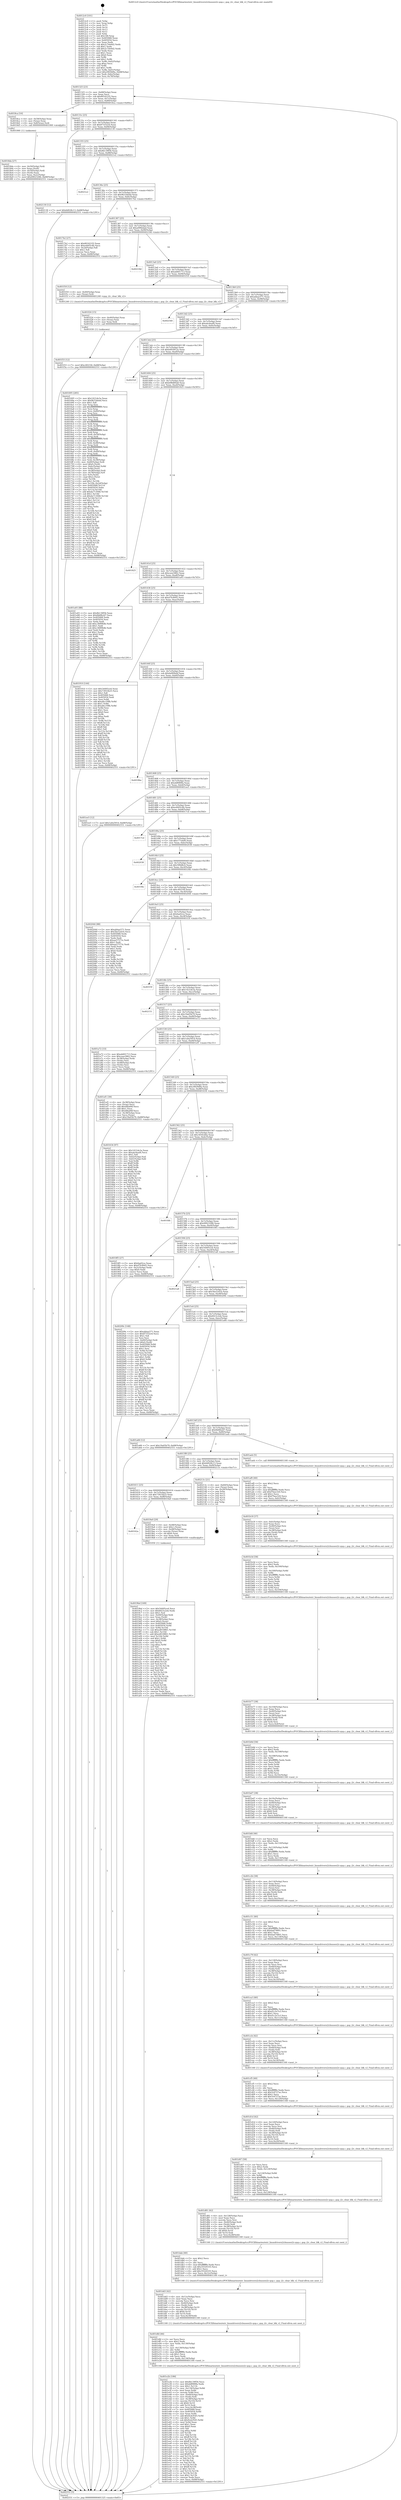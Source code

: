 digraph "0x4012c0" {
  label = "0x4012c0 (/mnt/c/Users/mathe/Desktop/tcc/POCII/binaries/extr_linuxdriversi2cbussesi2c-qup.c_qup_i2c_clear_blk_v2_Final-ollvm.out::main(0))"
  labelloc = "t"
  node[shape=record]

  Entry [label="",width=0.3,height=0.3,shape=circle,fillcolor=black,style=filled]
  "0x401325" [label="{
     0x401325 [23]\l
     | [instrs]\l
     &nbsp;&nbsp;0x401325 \<+3\>: mov -0x68(%rbp),%eax\l
     &nbsp;&nbsp;0x401328 \<+2\>: mov %eax,%ecx\l
     &nbsp;&nbsp;0x40132a \<+6\>: sub $0x801621f2,%ecx\l
     &nbsp;&nbsp;0x401330 \<+3\>: mov %eax,-0x7c(%rbp)\l
     &nbsp;&nbsp;0x401333 \<+3\>: mov %ecx,-0x80(%rbp)\l
     &nbsp;&nbsp;0x401336 \<+6\>: je 00000000004018ca \<main+0x60a\>\l
  }"]
  "0x4018ca" [label="{
     0x4018ca [16]\l
     | [instrs]\l
     &nbsp;&nbsp;0x4018ca \<+4\>: mov -0x58(%rbp),%rax\l
     &nbsp;&nbsp;0x4018ce \<+3\>: mov (%rax),%rax\l
     &nbsp;&nbsp;0x4018d1 \<+4\>: mov 0x8(%rax),%rdi\l
     &nbsp;&nbsp;0x4018d5 \<+5\>: call 0000000000401060 \<atoi@plt\>\l
     | [calls]\l
     &nbsp;&nbsp;0x401060 \{1\} (unknown)\l
  }"]
  "0x40133c" [label="{
     0x40133c [25]\l
     | [instrs]\l
     &nbsp;&nbsp;0x40133c \<+5\>: jmp 0000000000401341 \<main+0x81\>\l
     &nbsp;&nbsp;0x401341 \<+3\>: mov -0x7c(%rbp),%eax\l
     &nbsp;&nbsp;0x401344 \<+5\>: sub $0x871f32c6,%eax\l
     &nbsp;&nbsp;0x401349 \<+6\>: mov %eax,-0x84(%rbp)\l
     &nbsp;&nbsp;0x40134f \<+6\>: je 0000000000402130 \<main+0xe70\>\l
  }"]
  Exit [label="",width=0.3,height=0.3,shape=circle,fillcolor=black,style=filled,peripheries=2]
  "0x402130" [label="{
     0x402130 [12]\l
     | [instrs]\l
     &nbsp;&nbsp;0x402130 \<+7\>: movl $0x6d028c13,-0x68(%rbp)\l
     &nbsp;&nbsp;0x402137 \<+5\>: jmp 0000000000402551 \<main+0x1291\>\l
  }"]
  "0x401355" [label="{
     0x401355 [25]\l
     | [instrs]\l
     &nbsp;&nbsp;0x401355 \<+5\>: jmp 000000000040135a \<main+0x9a\>\l
     &nbsp;&nbsp;0x40135a \<+3\>: mov -0x7c(%rbp),%eax\l
     &nbsp;&nbsp;0x40135d \<+5\>: sub $0x8b139f56,%eax\l
     &nbsp;&nbsp;0x401362 \<+6\>: mov %eax,-0x88(%rbp)\l
     &nbsp;&nbsp;0x401368 \<+6\>: je 00000000004021e2 \<main+0xf22\>\l
  }"]
  "0x401f33" [label="{
     0x401f33 [12]\l
     | [instrs]\l
     &nbsp;&nbsp;0x401f33 \<+7\>: movl $0xc4021fd,-0x68(%rbp)\l
     &nbsp;&nbsp;0x401f3a \<+5\>: jmp 0000000000402551 \<main+0x1291\>\l
  }"]
  "0x4021e2" [label="{
     0x4021e2\l
  }", style=dashed]
  "0x40136e" [label="{
     0x40136e [25]\l
     | [instrs]\l
     &nbsp;&nbsp;0x40136e \<+5\>: jmp 0000000000401373 \<main+0xb3\>\l
     &nbsp;&nbsp;0x401373 \<+3\>: mov -0x7c(%rbp),%eax\l
     &nbsp;&nbsp;0x401376 \<+5\>: sub $0x9b33debd,%eax\l
     &nbsp;&nbsp;0x40137b \<+6\>: mov %eax,-0x8c(%rbp)\l
     &nbsp;&nbsp;0x401381 \<+6\>: je 00000000004017b2 \<main+0x4f2\>\l
  }"]
  "0x401f24" [label="{
     0x401f24 [15]\l
     | [instrs]\l
     &nbsp;&nbsp;0x401f24 \<+4\>: mov -0x40(%rbp),%rax\l
     &nbsp;&nbsp;0x401f28 \<+3\>: mov (%rax),%rax\l
     &nbsp;&nbsp;0x401f2b \<+3\>: mov %rax,%rdi\l
     &nbsp;&nbsp;0x401f2e \<+5\>: call 0000000000401030 \<free@plt\>\l
     | [calls]\l
     &nbsp;&nbsp;0x401030 \{1\} (unknown)\l
  }"]
  "0x4017b2" [label="{
     0x4017b2 [27]\l
     | [instrs]\l
     &nbsp;&nbsp;0x4017b2 \<+5\>: mov $0x801621f2,%eax\l
     &nbsp;&nbsp;0x4017b7 \<+5\>: mov $0xe4405c4b,%ecx\l
     &nbsp;&nbsp;0x4017bc \<+3\>: mov -0x2d(%rbp),%dl\l
     &nbsp;&nbsp;0x4017bf \<+3\>: test $0x1,%dl\l
     &nbsp;&nbsp;0x4017c2 \<+3\>: cmovne %ecx,%eax\l
     &nbsp;&nbsp;0x4017c5 \<+3\>: mov %eax,-0x68(%rbp)\l
     &nbsp;&nbsp;0x4017c8 \<+5\>: jmp 0000000000402551 \<main+0x1291\>\l
  }"]
  "0x401387" [label="{
     0x401387 [25]\l
     | [instrs]\l
     &nbsp;&nbsp;0x401387 \<+5\>: jmp 000000000040138c \<main+0xcc\>\l
     &nbsp;&nbsp;0x40138c \<+3\>: mov -0x7c(%rbp),%eax\l
     &nbsp;&nbsp;0x40138f \<+5\>: sub $0xa099ebad,%eax\l
     &nbsp;&nbsp;0x401394 \<+6\>: mov %eax,-0x90(%rbp)\l
     &nbsp;&nbsp;0x40139a \<+6\>: je 000000000040218d \<main+0xecd\>\l
  }"]
  "0x401e2b" [label="{
     0x401e2b [186]\l
     | [instrs]\l
     &nbsp;&nbsp;0x401e2b \<+5\>: mov $0x8b139f56,%ecx\l
     &nbsp;&nbsp;0x401e30 \<+5\>: mov $0xddf089fa,%edx\l
     &nbsp;&nbsp;0x401e35 \<+3\>: mov $0x1,%r11b\l
     &nbsp;&nbsp;0x401e38 \<+7\>: mov -0x134(%rbp),%r8d\l
     &nbsp;&nbsp;0x401e3f \<+4\>: imul %eax,%r8d\l
     &nbsp;&nbsp;0x401e43 \<+3\>: movslq %r8d,%rsi\l
     &nbsp;&nbsp;0x401e46 \<+4\>: mov -0x40(%rbp),%rdi\l
     &nbsp;&nbsp;0x401e4a \<+3\>: mov (%rdi),%rdi\l
     &nbsp;&nbsp;0x401e4d \<+4\>: mov -0x38(%rbp),%r10\l
     &nbsp;&nbsp;0x401e51 \<+3\>: movslq (%r10),%r10\l
     &nbsp;&nbsp;0x401e54 \<+4\>: shl $0x6,%r10\l
     &nbsp;&nbsp;0x401e58 \<+3\>: add %r10,%rdi\l
     &nbsp;&nbsp;0x401e5b \<+4\>: mov %rsi,0x38(%rdi)\l
     &nbsp;&nbsp;0x401e5f \<+7\>: mov 0x405068,%eax\l
     &nbsp;&nbsp;0x401e66 \<+8\>: mov 0x405054,%r8d\l
     &nbsp;&nbsp;0x401e6e \<+3\>: mov %eax,%r9d\l
     &nbsp;&nbsp;0x401e71 \<+7\>: add $0x9cdcf545,%r9d\l
     &nbsp;&nbsp;0x401e78 \<+4\>: sub $0x1,%r9d\l
     &nbsp;&nbsp;0x401e7c \<+7\>: sub $0x9cdcf545,%r9d\l
     &nbsp;&nbsp;0x401e83 \<+4\>: imul %r9d,%eax\l
     &nbsp;&nbsp;0x401e87 \<+3\>: and $0x1,%eax\l
     &nbsp;&nbsp;0x401e8a \<+3\>: cmp $0x0,%eax\l
     &nbsp;&nbsp;0x401e8d \<+3\>: sete %bl\l
     &nbsp;&nbsp;0x401e90 \<+4\>: cmp $0xa,%r8d\l
     &nbsp;&nbsp;0x401e94 \<+4\>: setl %r14b\l
     &nbsp;&nbsp;0x401e98 \<+3\>: mov %bl,%r15b\l
     &nbsp;&nbsp;0x401e9b \<+4\>: xor $0xff,%r15b\l
     &nbsp;&nbsp;0x401e9f \<+3\>: mov %r14b,%r12b\l
     &nbsp;&nbsp;0x401ea2 \<+4\>: xor $0xff,%r12b\l
     &nbsp;&nbsp;0x401ea6 \<+4\>: xor $0x1,%r11b\l
     &nbsp;&nbsp;0x401eaa \<+3\>: mov %r15b,%r13b\l
     &nbsp;&nbsp;0x401ead \<+4\>: and $0xff,%r13b\l
     &nbsp;&nbsp;0x401eb1 \<+3\>: and %r11b,%bl\l
     &nbsp;&nbsp;0x401eb4 \<+3\>: mov %r12b,%al\l
     &nbsp;&nbsp;0x401eb7 \<+2\>: and $0xff,%al\l
     &nbsp;&nbsp;0x401eb9 \<+3\>: and %r11b,%r14b\l
     &nbsp;&nbsp;0x401ebc \<+3\>: or %bl,%r13b\l
     &nbsp;&nbsp;0x401ebf \<+3\>: or %r14b,%al\l
     &nbsp;&nbsp;0x401ec2 \<+3\>: xor %al,%r13b\l
     &nbsp;&nbsp;0x401ec5 \<+3\>: or %r12b,%r15b\l
     &nbsp;&nbsp;0x401ec8 \<+4\>: xor $0xff,%r15b\l
     &nbsp;&nbsp;0x401ecc \<+4\>: or $0x1,%r11b\l
     &nbsp;&nbsp;0x401ed0 \<+3\>: and %r11b,%r15b\l
     &nbsp;&nbsp;0x401ed3 \<+3\>: or %r15b,%r13b\l
     &nbsp;&nbsp;0x401ed6 \<+4\>: test $0x1,%r13b\l
     &nbsp;&nbsp;0x401eda \<+3\>: cmovne %edx,%ecx\l
     &nbsp;&nbsp;0x401edd \<+3\>: mov %ecx,-0x68(%rbp)\l
     &nbsp;&nbsp;0x401ee0 \<+5\>: jmp 0000000000402551 \<main+0x1291\>\l
  }"]
  "0x40218d" [label="{
     0x40218d\l
  }", style=dashed]
  "0x4013a0" [label="{
     0x4013a0 [25]\l
     | [instrs]\l
     &nbsp;&nbsp;0x4013a0 \<+5\>: jmp 00000000004013a5 \<main+0xe5\>\l
     &nbsp;&nbsp;0x4013a5 \<+3\>: mov -0x7c(%rbp),%eax\l
     &nbsp;&nbsp;0x4013a8 \<+5\>: sub $0xab601713,%eax\l
     &nbsp;&nbsp;0x4013ad \<+6\>: mov %eax,-0x94(%rbp)\l
     &nbsp;&nbsp;0x4013b3 \<+6\>: je 0000000000401f18 \<main+0xc58\>\l
  }"]
  "0x401dfd" [label="{
     0x401dfd [46]\l
     | [instrs]\l
     &nbsp;&nbsp;0x401dfd \<+2\>: xor %ecx,%ecx\l
     &nbsp;&nbsp;0x401dff \<+5\>: mov $0x2,%edx\l
     &nbsp;&nbsp;0x401e04 \<+6\>: mov %edx,-0x130(%rbp)\l
     &nbsp;&nbsp;0x401e0a \<+1\>: cltd\l
     &nbsp;&nbsp;0x401e0b \<+7\>: mov -0x130(%rbp),%r8d\l
     &nbsp;&nbsp;0x401e12 \<+3\>: idiv %r8d\l
     &nbsp;&nbsp;0x401e15 \<+6\>: imul $0xfffffffe,%edx,%edx\l
     &nbsp;&nbsp;0x401e1b \<+3\>: sub $0x1,%ecx\l
     &nbsp;&nbsp;0x401e1e \<+2\>: sub %ecx,%edx\l
     &nbsp;&nbsp;0x401e20 \<+6\>: mov %edx,-0x134(%rbp)\l
     &nbsp;&nbsp;0x401e26 \<+5\>: call 0000000000401160 \<next_i\>\l
     | [calls]\l
     &nbsp;&nbsp;0x401160 \{1\} (/mnt/c/Users/mathe/Desktop/tcc/POCII/binaries/extr_linuxdriversi2cbussesi2c-qup.c_qup_i2c_clear_blk_v2_Final-ollvm.out::next_i)\l
  }"]
  "0x401f18" [label="{
     0x401f18 [12]\l
     | [instrs]\l
     &nbsp;&nbsp;0x401f18 \<+4\>: mov -0x40(%rbp),%rax\l
     &nbsp;&nbsp;0x401f1c \<+3\>: mov (%rax),%rdi\l
     &nbsp;&nbsp;0x401f1f \<+5\>: call 0000000000401240 \<qup_i2c_clear_blk_v2\>\l
     | [calls]\l
     &nbsp;&nbsp;0x401240 \{1\} (/mnt/c/Users/mathe/Desktop/tcc/POCII/binaries/extr_linuxdriversi2cbussesi2c-qup.c_qup_i2c_clear_blk_v2_Final-ollvm.out::qup_i2c_clear_blk_v2)\l
  }"]
  "0x4013b9" [label="{
     0x4013b9 [25]\l
     | [instrs]\l
     &nbsp;&nbsp;0x4013b9 \<+5\>: jmp 00000000004013be \<main+0xfe\>\l
     &nbsp;&nbsp;0x4013be \<+3\>: mov -0x7c(%rbp),%eax\l
     &nbsp;&nbsp;0x4013c1 \<+5\>: sub $0xabbae571,%eax\l
     &nbsp;&nbsp;0x4013c6 \<+6\>: mov %eax,-0x98(%rbp)\l
     &nbsp;&nbsp;0x4013cc \<+6\>: je 0000000000402540 \<main+0x1280\>\l
  }"]
  "0x401dd3" [label="{
     0x401dd3 [42]\l
     | [instrs]\l
     &nbsp;&nbsp;0x401dd3 \<+6\>: mov -0x12c(%rbp),%ecx\l
     &nbsp;&nbsp;0x401dd9 \<+3\>: imul %eax,%ecx\l
     &nbsp;&nbsp;0x401ddc \<+3\>: movslq %ecx,%rsi\l
     &nbsp;&nbsp;0x401ddf \<+4\>: mov -0x40(%rbp),%rdi\l
     &nbsp;&nbsp;0x401de3 \<+3\>: mov (%rdi),%rdi\l
     &nbsp;&nbsp;0x401de6 \<+4\>: mov -0x38(%rbp),%r10\l
     &nbsp;&nbsp;0x401dea \<+3\>: movslq (%r10),%r10\l
     &nbsp;&nbsp;0x401ded \<+4\>: shl $0x6,%r10\l
     &nbsp;&nbsp;0x401df1 \<+3\>: add %r10,%rdi\l
     &nbsp;&nbsp;0x401df4 \<+4\>: mov %rsi,0x30(%rdi)\l
     &nbsp;&nbsp;0x401df8 \<+5\>: call 0000000000401160 \<next_i\>\l
     | [calls]\l
     &nbsp;&nbsp;0x401160 \{1\} (/mnt/c/Users/mathe/Desktop/tcc/POCII/binaries/extr_linuxdriversi2cbussesi2c-qup.c_qup_i2c_clear_blk_v2_Final-ollvm.out::next_i)\l
  }"]
  "0x402540" [label="{
     0x402540\l
  }", style=dashed]
  "0x4013d2" [label="{
     0x4013d2 [25]\l
     | [instrs]\l
     &nbsp;&nbsp;0x4013d2 \<+5\>: jmp 00000000004013d7 \<main+0x117\>\l
     &nbsp;&nbsp;0x4013d7 \<+3\>: mov -0x7c(%rbp),%eax\l
     &nbsp;&nbsp;0x4013da \<+5\>: sub $0xabc6eaf4,%eax\l
     &nbsp;&nbsp;0x4013df \<+6\>: mov %eax,-0x9c(%rbp)\l
     &nbsp;&nbsp;0x4013e5 \<+6\>: je 0000000000401695 \<main+0x3d5\>\l
  }"]
  "0x401dab" [label="{
     0x401dab [40]\l
     | [instrs]\l
     &nbsp;&nbsp;0x401dab \<+5\>: mov $0x2,%ecx\l
     &nbsp;&nbsp;0x401db0 \<+1\>: cltd\l
     &nbsp;&nbsp;0x401db1 \<+2\>: idiv %ecx\l
     &nbsp;&nbsp;0x401db3 \<+6\>: imul $0xfffffffe,%edx,%ecx\l
     &nbsp;&nbsp;0x401db9 \<+6\>: sub $0x35520335,%ecx\l
     &nbsp;&nbsp;0x401dbf \<+3\>: add $0x1,%ecx\l
     &nbsp;&nbsp;0x401dc2 \<+6\>: add $0x35520335,%ecx\l
     &nbsp;&nbsp;0x401dc8 \<+6\>: mov %ecx,-0x12c(%rbp)\l
     &nbsp;&nbsp;0x401dce \<+5\>: call 0000000000401160 \<next_i\>\l
     | [calls]\l
     &nbsp;&nbsp;0x401160 \{1\} (/mnt/c/Users/mathe/Desktop/tcc/POCII/binaries/extr_linuxdriversi2cbussesi2c-qup.c_qup_i2c_clear_blk_v2_Final-ollvm.out::next_i)\l
  }"]
  "0x401695" [label="{
     0x401695 [285]\l
     | [instrs]\l
     &nbsp;&nbsp;0x401695 \<+5\>: mov $0x1421de3a,%eax\l
     &nbsp;&nbsp;0x40169a \<+5\>: mov $0x9b33debd,%ecx\l
     &nbsp;&nbsp;0x40169f \<+2\>: mov $0x1,%dl\l
     &nbsp;&nbsp;0x4016a1 \<+3\>: mov %rsp,%rsi\l
     &nbsp;&nbsp;0x4016a4 \<+4\>: add $0xfffffffffffffff0,%rsi\l
     &nbsp;&nbsp;0x4016a8 \<+3\>: mov %rsi,%rsp\l
     &nbsp;&nbsp;0x4016ab \<+4\>: mov %rsi,-0x60(%rbp)\l
     &nbsp;&nbsp;0x4016af \<+3\>: mov %rsp,%rsi\l
     &nbsp;&nbsp;0x4016b2 \<+4\>: add $0xfffffffffffffff0,%rsi\l
     &nbsp;&nbsp;0x4016b6 \<+3\>: mov %rsi,%rsp\l
     &nbsp;&nbsp;0x4016b9 \<+3\>: mov %rsp,%rdi\l
     &nbsp;&nbsp;0x4016bc \<+4\>: add $0xfffffffffffffff0,%rdi\l
     &nbsp;&nbsp;0x4016c0 \<+3\>: mov %rdi,%rsp\l
     &nbsp;&nbsp;0x4016c3 \<+4\>: mov %rdi,-0x58(%rbp)\l
     &nbsp;&nbsp;0x4016c7 \<+3\>: mov %rsp,%rdi\l
     &nbsp;&nbsp;0x4016ca \<+4\>: add $0xfffffffffffffff0,%rdi\l
     &nbsp;&nbsp;0x4016ce \<+3\>: mov %rdi,%rsp\l
     &nbsp;&nbsp;0x4016d1 \<+4\>: mov %rdi,-0x50(%rbp)\l
     &nbsp;&nbsp;0x4016d5 \<+3\>: mov %rsp,%rdi\l
     &nbsp;&nbsp;0x4016d8 \<+4\>: add $0xfffffffffffffff0,%rdi\l
     &nbsp;&nbsp;0x4016dc \<+3\>: mov %rdi,%rsp\l
     &nbsp;&nbsp;0x4016df \<+4\>: mov %rdi,-0x48(%rbp)\l
     &nbsp;&nbsp;0x4016e3 \<+3\>: mov %rsp,%rdi\l
     &nbsp;&nbsp;0x4016e6 \<+4\>: add $0xfffffffffffffff0,%rdi\l
     &nbsp;&nbsp;0x4016ea \<+3\>: mov %rdi,%rsp\l
     &nbsp;&nbsp;0x4016ed \<+4\>: mov %rdi,-0x40(%rbp)\l
     &nbsp;&nbsp;0x4016f1 \<+3\>: mov %rsp,%rdi\l
     &nbsp;&nbsp;0x4016f4 \<+4\>: add $0xfffffffffffffff0,%rdi\l
     &nbsp;&nbsp;0x4016f8 \<+3\>: mov %rdi,%rsp\l
     &nbsp;&nbsp;0x4016fb \<+4\>: mov %rdi,-0x38(%rbp)\l
     &nbsp;&nbsp;0x4016ff \<+4\>: mov -0x60(%rbp),%rdi\l
     &nbsp;&nbsp;0x401703 \<+6\>: movl $0x0,(%rdi)\l
     &nbsp;&nbsp;0x401709 \<+4\>: mov -0x6c(%rbp),%r8d\l
     &nbsp;&nbsp;0x40170d \<+3\>: mov %r8d,(%rsi)\l
     &nbsp;&nbsp;0x401710 \<+4\>: mov -0x58(%rbp),%rdi\l
     &nbsp;&nbsp;0x401714 \<+4\>: mov -0x78(%rbp),%r9\l
     &nbsp;&nbsp;0x401718 \<+3\>: mov %r9,(%rdi)\l
     &nbsp;&nbsp;0x40171b \<+3\>: cmpl $0x2,(%rsi)\l
     &nbsp;&nbsp;0x40171e \<+4\>: setne %r10b\l
     &nbsp;&nbsp;0x401722 \<+4\>: and $0x1,%r10b\l
     &nbsp;&nbsp;0x401726 \<+4\>: mov %r10b,-0x2d(%rbp)\l
     &nbsp;&nbsp;0x40172a \<+8\>: mov 0x405068,%r11d\l
     &nbsp;&nbsp;0x401732 \<+7\>: mov 0x405054,%ebx\l
     &nbsp;&nbsp;0x401739 \<+3\>: mov %r11d,%r14d\l
     &nbsp;&nbsp;0x40173c \<+7\>: add $0xda713046,%r14d\l
     &nbsp;&nbsp;0x401743 \<+4\>: sub $0x1,%r14d\l
     &nbsp;&nbsp;0x401747 \<+7\>: sub $0xda713046,%r14d\l
     &nbsp;&nbsp;0x40174e \<+4\>: imul %r14d,%r11d\l
     &nbsp;&nbsp;0x401752 \<+4\>: and $0x1,%r11d\l
     &nbsp;&nbsp;0x401756 \<+4\>: cmp $0x0,%r11d\l
     &nbsp;&nbsp;0x40175a \<+4\>: sete %r10b\l
     &nbsp;&nbsp;0x40175e \<+3\>: cmp $0xa,%ebx\l
     &nbsp;&nbsp;0x401761 \<+4\>: setl %r15b\l
     &nbsp;&nbsp;0x401765 \<+3\>: mov %r10b,%r12b\l
     &nbsp;&nbsp;0x401768 \<+4\>: xor $0xff,%r12b\l
     &nbsp;&nbsp;0x40176c \<+3\>: mov %r15b,%r13b\l
     &nbsp;&nbsp;0x40176f \<+4\>: xor $0xff,%r13b\l
     &nbsp;&nbsp;0x401773 \<+3\>: xor $0x0,%dl\l
     &nbsp;&nbsp;0x401776 \<+3\>: mov %r12b,%sil\l
     &nbsp;&nbsp;0x401779 \<+4\>: and $0x0,%sil\l
     &nbsp;&nbsp;0x40177d \<+3\>: and %dl,%r10b\l
     &nbsp;&nbsp;0x401780 \<+3\>: mov %r13b,%dil\l
     &nbsp;&nbsp;0x401783 \<+4\>: and $0x0,%dil\l
     &nbsp;&nbsp;0x401787 \<+3\>: and %dl,%r15b\l
     &nbsp;&nbsp;0x40178a \<+3\>: or %r10b,%sil\l
     &nbsp;&nbsp;0x40178d \<+3\>: or %r15b,%dil\l
     &nbsp;&nbsp;0x401790 \<+3\>: xor %dil,%sil\l
     &nbsp;&nbsp;0x401793 \<+3\>: or %r13b,%r12b\l
     &nbsp;&nbsp;0x401796 \<+4\>: xor $0xff,%r12b\l
     &nbsp;&nbsp;0x40179a \<+3\>: or $0x0,%dl\l
     &nbsp;&nbsp;0x40179d \<+3\>: and %dl,%r12b\l
     &nbsp;&nbsp;0x4017a0 \<+3\>: or %r12b,%sil\l
     &nbsp;&nbsp;0x4017a3 \<+4\>: test $0x1,%sil\l
     &nbsp;&nbsp;0x4017a7 \<+3\>: cmovne %ecx,%eax\l
     &nbsp;&nbsp;0x4017aa \<+3\>: mov %eax,-0x68(%rbp)\l
     &nbsp;&nbsp;0x4017ad \<+5\>: jmp 0000000000402551 \<main+0x1291\>\l
  }"]
  "0x4013eb" [label="{
     0x4013eb [25]\l
     | [instrs]\l
     &nbsp;&nbsp;0x4013eb \<+5\>: jmp 00000000004013f0 \<main+0x130\>\l
     &nbsp;&nbsp;0x4013f0 \<+3\>: mov -0x7c(%rbp),%eax\l
     &nbsp;&nbsp;0x4013f3 \<+5\>: sub $0xb493812e,%eax\l
     &nbsp;&nbsp;0x4013f8 \<+6\>: mov %eax,-0xa0(%rbp)\l
     &nbsp;&nbsp;0x4013fe \<+6\>: je 000000000040252f \<main+0x126f\>\l
  }"]
  "0x401d81" [label="{
     0x401d81 [42]\l
     | [instrs]\l
     &nbsp;&nbsp;0x401d81 \<+6\>: mov -0x128(%rbp),%ecx\l
     &nbsp;&nbsp;0x401d87 \<+3\>: imul %eax,%ecx\l
     &nbsp;&nbsp;0x401d8a \<+3\>: movslq %ecx,%rsi\l
     &nbsp;&nbsp;0x401d8d \<+4\>: mov -0x40(%rbp),%rdi\l
     &nbsp;&nbsp;0x401d91 \<+3\>: mov (%rdi),%rdi\l
     &nbsp;&nbsp;0x401d94 \<+4\>: mov -0x38(%rbp),%r10\l
     &nbsp;&nbsp;0x401d98 \<+3\>: movslq (%r10),%r10\l
     &nbsp;&nbsp;0x401d9b \<+4\>: shl $0x6,%r10\l
     &nbsp;&nbsp;0x401d9f \<+3\>: add %r10,%rdi\l
     &nbsp;&nbsp;0x401da2 \<+4\>: mov %rsi,0x28(%rdi)\l
     &nbsp;&nbsp;0x401da6 \<+5\>: call 0000000000401160 \<next_i\>\l
     | [calls]\l
     &nbsp;&nbsp;0x401160 \{1\} (/mnt/c/Users/mathe/Desktop/tcc/POCII/binaries/extr_linuxdriversi2cbussesi2c-qup.c_qup_i2c_clear_blk_v2_Final-ollvm.out::next_i)\l
  }"]
  "0x40252f" [label="{
     0x40252f\l
  }", style=dashed]
  "0x401404" [label="{
     0x401404 [25]\l
     | [instrs]\l
     &nbsp;&nbsp;0x401404 \<+5\>: jmp 0000000000401409 \<main+0x149\>\l
     &nbsp;&nbsp;0x401409 \<+3\>: mov -0x7c(%rbp),%eax\l
     &nbsp;&nbsp;0x40140c \<+5\>: sub $0xb98d60a8,%eax\l
     &nbsp;&nbsp;0x401411 \<+6\>: mov %eax,-0xa4(%rbp)\l
     &nbsp;&nbsp;0x401417 \<+6\>: je 0000000000401825 \<main+0x565\>\l
  }"]
  "0x401d47" [label="{
     0x401d47 [58]\l
     | [instrs]\l
     &nbsp;&nbsp;0x401d47 \<+2\>: xor %ecx,%ecx\l
     &nbsp;&nbsp;0x401d49 \<+5\>: mov $0x2,%edx\l
     &nbsp;&nbsp;0x401d4e \<+6\>: mov %edx,-0x124(%rbp)\l
     &nbsp;&nbsp;0x401d54 \<+1\>: cltd\l
     &nbsp;&nbsp;0x401d55 \<+7\>: mov -0x124(%rbp),%r8d\l
     &nbsp;&nbsp;0x401d5c \<+3\>: idiv %r8d\l
     &nbsp;&nbsp;0x401d5f \<+6\>: imul $0xfffffffe,%edx,%edx\l
     &nbsp;&nbsp;0x401d65 \<+3\>: mov %ecx,%r9d\l
     &nbsp;&nbsp;0x401d68 \<+3\>: sub %edx,%r9d\l
     &nbsp;&nbsp;0x401d6b \<+2\>: mov %ecx,%edx\l
     &nbsp;&nbsp;0x401d6d \<+3\>: sub $0x1,%edx\l
     &nbsp;&nbsp;0x401d70 \<+3\>: add %edx,%r9d\l
     &nbsp;&nbsp;0x401d73 \<+3\>: sub %r9d,%ecx\l
     &nbsp;&nbsp;0x401d76 \<+6\>: mov %ecx,-0x128(%rbp)\l
     &nbsp;&nbsp;0x401d7c \<+5\>: call 0000000000401160 \<next_i\>\l
     | [calls]\l
     &nbsp;&nbsp;0x401160 \{1\} (/mnt/c/Users/mathe/Desktop/tcc/POCII/binaries/extr_linuxdriversi2cbussesi2c-qup.c_qup_i2c_clear_blk_v2_Final-ollvm.out::next_i)\l
  }"]
  "0x401825" [label="{
     0x401825\l
  }", style=dashed]
  "0x40141d" [label="{
     0x40141d [25]\l
     | [instrs]\l
     &nbsp;&nbsp;0x40141d \<+5\>: jmp 0000000000401422 \<main+0x162\>\l
     &nbsp;&nbsp;0x401422 \<+3\>: mov -0x7c(%rbp),%eax\l
     &nbsp;&nbsp;0x401425 \<+5\>: sub $0xceee5862,%eax\l
     &nbsp;&nbsp;0x40142a \<+6\>: mov %eax,-0xa8(%rbp)\l
     &nbsp;&nbsp;0x401430 \<+6\>: je 0000000000401a93 \<main+0x7d3\>\l
  }"]
  "0x401d1d" [label="{
     0x401d1d [42]\l
     | [instrs]\l
     &nbsp;&nbsp;0x401d1d \<+6\>: mov -0x120(%rbp),%ecx\l
     &nbsp;&nbsp;0x401d23 \<+3\>: imul %eax,%ecx\l
     &nbsp;&nbsp;0x401d26 \<+3\>: movslq %ecx,%rsi\l
     &nbsp;&nbsp;0x401d29 \<+4\>: mov -0x40(%rbp),%rdi\l
     &nbsp;&nbsp;0x401d2d \<+3\>: mov (%rdi),%rdi\l
     &nbsp;&nbsp;0x401d30 \<+4\>: mov -0x38(%rbp),%r10\l
     &nbsp;&nbsp;0x401d34 \<+3\>: movslq (%r10),%r10\l
     &nbsp;&nbsp;0x401d37 \<+4\>: shl $0x6,%r10\l
     &nbsp;&nbsp;0x401d3b \<+3\>: add %r10,%rdi\l
     &nbsp;&nbsp;0x401d3e \<+4\>: mov %rsi,0x20(%rdi)\l
     &nbsp;&nbsp;0x401d42 \<+5\>: call 0000000000401160 \<next_i\>\l
     | [calls]\l
     &nbsp;&nbsp;0x401160 \{1\} (/mnt/c/Users/mathe/Desktop/tcc/POCII/binaries/extr_linuxdriversi2cbussesi2c-qup.c_qup_i2c_clear_blk_v2_Final-ollvm.out::next_i)\l
  }"]
  "0x401a93" [label="{
     0x401a93 [88]\l
     | [instrs]\l
     &nbsp;&nbsp;0x401a93 \<+5\>: mov $0x8b139f56,%eax\l
     &nbsp;&nbsp;0x401a98 \<+5\>: mov $0x6b6fb2d7,%ecx\l
     &nbsp;&nbsp;0x401a9d \<+7\>: mov 0x405068,%edx\l
     &nbsp;&nbsp;0x401aa4 \<+7\>: mov 0x405054,%esi\l
     &nbsp;&nbsp;0x401aab \<+2\>: mov %edx,%edi\l
     &nbsp;&nbsp;0x401aad \<+6\>: add $0xc36896db,%edi\l
     &nbsp;&nbsp;0x401ab3 \<+3\>: sub $0x1,%edi\l
     &nbsp;&nbsp;0x401ab6 \<+6\>: sub $0xc36896db,%edi\l
     &nbsp;&nbsp;0x401abc \<+3\>: imul %edi,%edx\l
     &nbsp;&nbsp;0x401abf \<+3\>: and $0x1,%edx\l
     &nbsp;&nbsp;0x401ac2 \<+3\>: cmp $0x0,%edx\l
     &nbsp;&nbsp;0x401ac5 \<+4\>: sete %r8b\l
     &nbsp;&nbsp;0x401ac9 \<+3\>: cmp $0xa,%esi\l
     &nbsp;&nbsp;0x401acc \<+4\>: setl %r9b\l
     &nbsp;&nbsp;0x401ad0 \<+3\>: mov %r8b,%r10b\l
     &nbsp;&nbsp;0x401ad3 \<+3\>: and %r9b,%r10b\l
     &nbsp;&nbsp;0x401ad6 \<+3\>: xor %r9b,%r8b\l
     &nbsp;&nbsp;0x401ad9 \<+3\>: or %r8b,%r10b\l
     &nbsp;&nbsp;0x401adc \<+4\>: test $0x1,%r10b\l
     &nbsp;&nbsp;0x401ae0 \<+3\>: cmovne %ecx,%eax\l
     &nbsp;&nbsp;0x401ae3 \<+3\>: mov %eax,-0x68(%rbp)\l
     &nbsp;&nbsp;0x401ae6 \<+5\>: jmp 0000000000402551 \<main+0x1291\>\l
  }"]
  "0x401436" [label="{
     0x401436 [25]\l
     | [instrs]\l
     &nbsp;&nbsp;0x401436 \<+5\>: jmp 000000000040143b \<main+0x17b\>\l
     &nbsp;&nbsp;0x40143b \<+3\>: mov -0x7c(%rbp),%eax\l
     &nbsp;&nbsp;0x40143e \<+5\>: sub $0xd7fc9045,%eax\l
     &nbsp;&nbsp;0x401443 \<+6\>: mov %eax,-0xac(%rbp)\l
     &nbsp;&nbsp;0x401449 \<+6\>: je 0000000000401910 \<main+0x650\>\l
  }"]
  "0x401cf5" [label="{
     0x401cf5 [40]\l
     | [instrs]\l
     &nbsp;&nbsp;0x401cf5 \<+5\>: mov $0x2,%ecx\l
     &nbsp;&nbsp;0x401cfa \<+1\>: cltd\l
     &nbsp;&nbsp;0x401cfb \<+2\>: idiv %ecx\l
     &nbsp;&nbsp;0x401cfd \<+6\>: imul $0xfffffffe,%edx,%ecx\l
     &nbsp;&nbsp;0x401d03 \<+6\>: sub $0x5c6727ac,%ecx\l
     &nbsp;&nbsp;0x401d09 \<+3\>: add $0x1,%ecx\l
     &nbsp;&nbsp;0x401d0c \<+6\>: add $0x5c6727ac,%ecx\l
     &nbsp;&nbsp;0x401d12 \<+6\>: mov %ecx,-0x120(%rbp)\l
     &nbsp;&nbsp;0x401d18 \<+5\>: call 0000000000401160 \<next_i\>\l
     | [calls]\l
     &nbsp;&nbsp;0x401160 \{1\} (/mnt/c/Users/mathe/Desktop/tcc/POCII/binaries/extr_linuxdriversi2cbussesi2c-qup.c_qup_i2c_clear_blk_v2_Final-ollvm.out::next_i)\l
  }"]
  "0x401910" [label="{
     0x401910 [144]\l
     | [instrs]\l
     &nbsp;&nbsp;0x401910 \<+5\>: mov $0x54495ce4,%eax\l
     &nbsp;&nbsp;0x401915 \<+5\>: mov $0x73933b25,%ecx\l
     &nbsp;&nbsp;0x40191a \<+2\>: mov $0x1,%dl\l
     &nbsp;&nbsp;0x40191c \<+7\>: mov 0x405068,%esi\l
     &nbsp;&nbsp;0x401923 \<+7\>: mov 0x405054,%edi\l
     &nbsp;&nbsp;0x40192a \<+3\>: mov %esi,%r8d\l
     &nbsp;&nbsp;0x40192d \<+7\>: add $0xa8cc59fb,%r8d\l
     &nbsp;&nbsp;0x401934 \<+4\>: sub $0x1,%r8d\l
     &nbsp;&nbsp;0x401938 \<+7\>: sub $0xa8cc59fb,%r8d\l
     &nbsp;&nbsp;0x40193f \<+4\>: imul %r8d,%esi\l
     &nbsp;&nbsp;0x401943 \<+3\>: and $0x1,%esi\l
     &nbsp;&nbsp;0x401946 \<+3\>: cmp $0x0,%esi\l
     &nbsp;&nbsp;0x401949 \<+4\>: sete %r9b\l
     &nbsp;&nbsp;0x40194d \<+3\>: cmp $0xa,%edi\l
     &nbsp;&nbsp;0x401950 \<+4\>: setl %r10b\l
     &nbsp;&nbsp;0x401954 \<+3\>: mov %r9b,%r11b\l
     &nbsp;&nbsp;0x401957 \<+4\>: xor $0xff,%r11b\l
     &nbsp;&nbsp;0x40195b \<+3\>: mov %r10b,%bl\l
     &nbsp;&nbsp;0x40195e \<+3\>: xor $0xff,%bl\l
     &nbsp;&nbsp;0x401961 \<+3\>: xor $0x1,%dl\l
     &nbsp;&nbsp;0x401964 \<+3\>: mov %r11b,%r14b\l
     &nbsp;&nbsp;0x401967 \<+4\>: and $0xff,%r14b\l
     &nbsp;&nbsp;0x40196b \<+3\>: and %dl,%r9b\l
     &nbsp;&nbsp;0x40196e \<+3\>: mov %bl,%r15b\l
     &nbsp;&nbsp;0x401971 \<+4\>: and $0xff,%r15b\l
     &nbsp;&nbsp;0x401975 \<+3\>: and %dl,%r10b\l
     &nbsp;&nbsp;0x401978 \<+3\>: or %r9b,%r14b\l
     &nbsp;&nbsp;0x40197b \<+3\>: or %r10b,%r15b\l
     &nbsp;&nbsp;0x40197e \<+3\>: xor %r15b,%r14b\l
     &nbsp;&nbsp;0x401981 \<+3\>: or %bl,%r11b\l
     &nbsp;&nbsp;0x401984 \<+4\>: xor $0xff,%r11b\l
     &nbsp;&nbsp;0x401988 \<+3\>: or $0x1,%dl\l
     &nbsp;&nbsp;0x40198b \<+3\>: and %dl,%r11b\l
     &nbsp;&nbsp;0x40198e \<+3\>: or %r11b,%r14b\l
     &nbsp;&nbsp;0x401991 \<+4\>: test $0x1,%r14b\l
     &nbsp;&nbsp;0x401995 \<+3\>: cmovne %ecx,%eax\l
     &nbsp;&nbsp;0x401998 \<+3\>: mov %eax,-0x68(%rbp)\l
     &nbsp;&nbsp;0x40199b \<+5\>: jmp 0000000000402551 \<main+0x1291\>\l
  }"]
  "0x40144f" [label="{
     0x40144f [25]\l
     | [instrs]\l
     &nbsp;&nbsp;0x40144f \<+5\>: jmp 0000000000401454 \<main+0x194\>\l
     &nbsp;&nbsp;0x401454 \<+3\>: mov -0x7c(%rbp),%eax\l
     &nbsp;&nbsp;0x401457 \<+5\>: sub $0xda909ebf,%eax\l
     &nbsp;&nbsp;0x40145c \<+6\>: mov %eax,-0xb0(%rbp)\l
     &nbsp;&nbsp;0x401462 \<+6\>: je 00000000004018be \<main+0x5fe\>\l
  }"]
  "0x401ccb" [label="{
     0x401ccb [42]\l
     | [instrs]\l
     &nbsp;&nbsp;0x401ccb \<+6\>: mov -0x11c(%rbp),%ecx\l
     &nbsp;&nbsp;0x401cd1 \<+3\>: imul %eax,%ecx\l
     &nbsp;&nbsp;0x401cd4 \<+3\>: movslq %ecx,%rsi\l
     &nbsp;&nbsp;0x401cd7 \<+4\>: mov -0x40(%rbp),%rdi\l
     &nbsp;&nbsp;0x401cdb \<+3\>: mov (%rdi),%rdi\l
     &nbsp;&nbsp;0x401cde \<+4\>: mov -0x38(%rbp),%r10\l
     &nbsp;&nbsp;0x401ce2 \<+3\>: movslq (%r10),%r10\l
     &nbsp;&nbsp;0x401ce5 \<+4\>: shl $0x6,%r10\l
     &nbsp;&nbsp;0x401ce9 \<+3\>: add %r10,%rdi\l
     &nbsp;&nbsp;0x401cec \<+4\>: mov %rsi,0x18(%rdi)\l
     &nbsp;&nbsp;0x401cf0 \<+5\>: call 0000000000401160 \<next_i\>\l
     | [calls]\l
     &nbsp;&nbsp;0x401160 \{1\} (/mnt/c/Users/mathe/Desktop/tcc/POCII/binaries/extr_linuxdriversi2cbussesi2c-qup.c_qup_i2c_clear_blk_v2_Final-ollvm.out::next_i)\l
  }"]
  "0x4018be" [label="{
     0x4018be\l
  }", style=dashed]
  "0x401468" [label="{
     0x401468 [25]\l
     | [instrs]\l
     &nbsp;&nbsp;0x401468 \<+5\>: jmp 000000000040146d \<main+0x1ad\>\l
     &nbsp;&nbsp;0x40146d \<+3\>: mov -0x7c(%rbp),%eax\l
     &nbsp;&nbsp;0x401470 \<+5\>: sub $0xddf089fa,%eax\l
     &nbsp;&nbsp;0x401475 \<+6\>: mov %eax,-0xb4(%rbp)\l
     &nbsp;&nbsp;0x40147b \<+6\>: je 0000000000401ee5 \<main+0xc25\>\l
  }"]
  "0x401ca3" [label="{
     0x401ca3 [40]\l
     | [instrs]\l
     &nbsp;&nbsp;0x401ca3 \<+5\>: mov $0x2,%ecx\l
     &nbsp;&nbsp;0x401ca8 \<+1\>: cltd\l
     &nbsp;&nbsp;0x401ca9 \<+2\>: idiv %ecx\l
     &nbsp;&nbsp;0x401cab \<+6\>: imul $0xfffffffe,%edx,%ecx\l
     &nbsp;&nbsp;0x401cb1 \<+6\>: sub $0xd1c2e7e3,%ecx\l
     &nbsp;&nbsp;0x401cb7 \<+3\>: add $0x1,%ecx\l
     &nbsp;&nbsp;0x401cba \<+6\>: add $0xd1c2e7e3,%ecx\l
     &nbsp;&nbsp;0x401cc0 \<+6\>: mov %ecx,-0x11c(%rbp)\l
     &nbsp;&nbsp;0x401cc6 \<+5\>: call 0000000000401160 \<next_i\>\l
     | [calls]\l
     &nbsp;&nbsp;0x401160 \{1\} (/mnt/c/Users/mathe/Desktop/tcc/POCII/binaries/extr_linuxdriversi2cbussesi2c-qup.c_qup_i2c_clear_blk_v2_Final-ollvm.out::next_i)\l
  }"]
  "0x401ee5" [label="{
     0x401ee5 [12]\l
     | [instrs]\l
     &nbsp;&nbsp;0x401ee5 \<+7\>: movl $0x1a0a5914,-0x68(%rbp)\l
     &nbsp;&nbsp;0x401eec \<+5\>: jmp 0000000000402551 \<main+0x1291\>\l
  }"]
  "0x401481" [label="{
     0x401481 [25]\l
     | [instrs]\l
     &nbsp;&nbsp;0x401481 \<+5\>: jmp 0000000000401486 \<main+0x1c6\>\l
     &nbsp;&nbsp;0x401486 \<+3\>: mov -0x7c(%rbp),%eax\l
     &nbsp;&nbsp;0x401489 \<+5\>: sub $0xe4405c4b,%eax\l
     &nbsp;&nbsp;0x40148e \<+6\>: mov %eax,-0xb8(%rbp)\l
     &nbsp;&nbsp;0x401494 \<+6\>: je 00000000004017cd \<main+0x50d\>\l
  }"]
  "0x401c79" [label="{
     0x401c79 [42]\l
     | [instrs]\l
     &nbsp;&nbsp;0x401c79 \<+6\>: mov -0x118(%rbp),%ecx\l
     &nbsp;&nbsp;0x401c7f \<+3\>: imul %eax,%ecx\l
     &nbsp;&nbsp;0x401c82 \<+3\>: movslq %ecx,%rsi\l
     &nbsp;&nbsp;0x401c85 \<+4\>: mov -0x40(%rbp),%rdi\l
     &nbsp;&nbsp;0x401c89 \<+3\>: mov (%rdi),%rdi\l
     &nbsp;&nbsp;0x401c8c \<+4\>: mov -0x38(%rbp),%r10\l
     &nbsp;&nbsp;0x401c90 \<+3\>: movslq (%r10),%r10\l
     &nbsp;&nbsp;0x401c93 \<+4\>: shl $0x6,%r10\l
     &nbsp;&nbsp;0x401c97 \<+3\>: add %r10,%rdi\l
     &nbsp;&nbsp;0x401c9a \<+4\>: mov %rsi,0x10(%rdi)\l
     &nbsp;&nbsp;0x401c9e \<+5\>: call 0000000000401160 \<next_i\>\l
     | [calls]\l
     &nbsp;&nbsp;0x401160 \{1\} (/mnt/c/Users/mathe/Desktop/tcc/POCII/binaries/extr_linuxdriversi2cbussesi2c-qup.c_qup_i2c_clear_blk_v2_Final-ollvm.out::next_i)\l
  }"]
  "0x4017cd" [label="{
     0x4017cd\l
  }", style=dashed]
  "0x40149a" [label="{
     0x40149a [25]\l
     | [instrs]\l
     &nbsp;&nbsp;0x40149a \<+5\>: jmp 000000000040149f \<main+0x1df\>\l
     &nbsp;&nbsp;0x40149f \<+3\>: mov -0x7c(%rbp),%eax\l
     &nbsp;&nbsp;0x4014a2 \<+5\>: sub $0x177eb40,%eax\l
     &nbsp;&nbsp;0x4014a7 \<+6\>: mov %eax,-0xbc(%rbp)\l
     &nbsp;&nbsp;0x4014ad \<+6\>: je 0000000000402038 \<main+0xd78\>\l
  }"]
  "0x401c51" [label="{
     0x401c51 [40]\l
     | [instrs]\l
     &nbsp;&nbsp;0x401c51 \<+5\>: mov $0x2,%ecx\l
     &nbsp;&nbsp;0x401c56 \<+1\>: cltd\l
     &nbsp;&nbsp;0x401c57 \<+2\>: idiv %ecx\l
     &nbsp;&nbsp;0x401c59 \<+6\>: imul $0xfffffffe,%edx,%ecx\l
     &nbsp;&nbsp;0x401c5f \<+6\>: sub $0xbad74801,%ecx\l
     &nbsp;&nbsp;0x401c65 \<+3\>: add $0x1,%ecx\l
     &nbsp;&nbsp;0x401c68 \<+6\>: add $0xbad74801,%ecx\l
     &nbsp;&nbsp;0x401c6e \<+6\>: mov %ecx,-0x118(%rbp)\l
     &nbsp;&nbsp;0x401c74 \<+5\>: call 0000000000401160 \<next_i\>\l
     | [calls]\l
     &nbsp;&nbsp;0x401160 \{1\} (/mnt/c/Users/mathe/Desktop/tcc/POCII/binaries/extr_linuxdriversi2cbussesi2c-qup.c_qup_i2c_clear_blk_v2_Final-ollvm.out::next_i)\l
  }"]
  "0x402038" [label="{
     0x402038\l
  }", style=dashed]
  "0x4014b3" [label="{
     0x4014b3 [25]\l
     | [instrs]\l
     &nbsp;&nbsp;0x4014b3 \<+5\>: jmp 00000000004014b8 \<main+0x1f8\>\l
     &nbsp;&nbsp;0x4014b8 \<+3\>: mov -0x7c(%rbp),%eax\l
     &nbsp;&nbsp;0x4014bb \<+5\>: sub $0x599d8c4,%eax\l
     &nbsp;&nbsp;0x4014c0 \<+6\>: mov %eax,-0xc0(%rbp)\l
     &nbsp;&nbsp;0x4014c6 \<+6\>: je 0000000000401f4b \<main+0xc8b\>\l
  }"]
  "0x401c2b" [label="{
     0x401c2b [38]\l
     | [instrs]\l
     &nbsp;&nbsp;0x401c2b \<+6\>: mov -0x114(%rbp),%ecx\l
     &nbsp;&nbsp;0x401c31 \<+3\>: imul %eax,%ecx\l
     &nbsp;&nbsp;0x401c34 \<+4\>: mov -0x40(%rbp),%rsi\l
     &nbsp;&nbsp;0x401c38 \<+3\>: mov (%rsi),%rsi\l
     &nbsp;&nbsp;0x401c3b \<+4\>: mov -0x38(%rbp),%rdi\l
     &nbsp;&nbsp;0x401c3f \<+3\>: movslq (%rdi),%rdi\l
     &nbsp;&nbsp;0x401c42 \<+4\>: shl $0x6,%rdi\l
     &nbsp;&nbsp;0x401c46 \<+3\>: add %rdi,%rsi\l
     &nbsp;&nbsp;0x401c49 \<+3\>: mov %ecx,0xc(%rsi)\l
     &nbsp;&nbsp;0x401c4c \<+5\>: call 0000000000401160 \<next_i\>\l
     | [calls]\l
     &nbsp;&nbsp;0x401160 \{1\} (/mnt/c/Users/mathe/Desktop/tcc/POCII/binaries/extr_linuxdriversi2cbussesi2c-qup.c_qup_i2c_clear_blk_v2_Final-ollvm.out::next_i)\l
  }"]
  "0x401f4b" [label="{
     0x401f4b\l
  }", style=dashed]
  "0x4014cc" [label="{
     0x4014cc [25]\l
     | [instrs]\l
     &nbsp;&nbsp;0x4014cc \<+5\>: jmp 00000000004014d1 \<main+0x211\>\l
     &nbsp;&nbsp;0x4014d1 \<+3\>: mov -0x7c(%rbp),%eax\l
     &nbsp;&nbsp;0x4014d4 \<+5\>: sub $0xc4021fd,%eax\l
     &nbsp;&nbsp;0x4014d9 \<+6\>: mov %eax,-0xc4(%rbp)\l
     &nbsp;&nbsp;0x4014df \<+6\>: je 0000000000402044 \<main+0xd84\>\l
  }"]
  "0x401bfd" [label="{
     0x401bfd [46]\l
     | [instrs]\l
     &nbsp;&nbsp;0x401bfd \<+2\>: xor %ecx,%ecx\l
     &nbsp;&nbsp;0x401bff \<+5\>: mov $0x2,%edx\l
     &nbsp;&nbsp;0x401c04 \<+6\>: mov %edx,-0x110(%rbp)\l
     &nbsp;&nbsp;0x401c0a \<+1\>: cltd\l
     &nbsp;&nbsp;0x401c0b \<+7\>: mov -0x110(%rbp),%r8d\l
     &nbsp;&nbsp;0x401c12 \<+3\>: idiv %r8d\l
     &nbsp;&nbsp;0x401c15 \<+6\>: imul $0xfffffffe,%edx,%edx\l
     &nbsp;&nbsp;0x401c1b \<+3\>: sub $0x1,%ecx\l
     &nbsp;&nbsp;0x401c1e \<+2\>: sub %ecx,%edx\l
     &nbsp;&nbsp;0x401c20 \<+6\>: mov %edx,-0x114(%rbp)\l
     &nbsp;&nbsp;0x401c26 \<+5\>: call 0000000000401160 \<next_i\>\l
     | [calls]\l
     &nbsp;&nbsp;0x401160 \{1\} (/mnt/c/Users/mathe/Desktop/tcc/POCII/binaries/extr_linuxdriversi2cbussesi2c-qup.c_qup_i2c_clear_blk_v2_Final-ollvm.out::next_i)\l
  }"]
  "0x402044" [label="{
     0x402044 [88]\l
     | [instrs]\l
     &nbsp;&nbsp;0x402044 \<+5\>: mov $0xabbae571,%eax\l
     &nbsp;&nbsp;0x402049 \<+5\>: mov $0x5be52d1b,%ecx\l
     &nbsp;&nbsp;0x40204e \<+7\>: mov 0x405068,%edx\l
     &nbsp;&nbsp;0x402055 \<+7\>: mov 0x405054,%esi\l
     &nbsp;&nbsp;0x40205c \<+2\>: mov %edx,%edi\l
     &nbsp;&nbsp;0x40205e \<+6\>: sub $0xaa57573c,%edi\l
     &nbsp;&nbsp;0x402064 \<+3\>: sub $0x1,%edi\l
     &nbsp;&nbsp;0x402067 \<+6\>: add $0xaa57573c,%edi\l
     &nbsp;&nbsp;0x40206d \<+3\>: imul %edi,%edx\l
     &nbsp;&nbsp;0x402070 \<+3\>: and $0x1,%edx\l
     &nbsp;&nbsp;0x402073 \<+3\>: cmp $0x0,%edx\l
     &nbsp;&nbsp;0x402076 \<+4\>: sete %r8b\l
     &nbsp;&nbsp;0x40207a \<+3\>: cmp $0xa,%esi\l
     &nbsp;&nbsp;0x40207d \<+4\>: setl %r9b\l
     &nbsp;&nbsp;0x402081 \<+3\>: mov %r8b,%r10b\l
     &nbsp;&nbsp;0x402084 \<+3\>: and %r9b,%r10b\l
     &nbsp;&nbsp;0x402087 \<+3\>: xor %r9b,%r8b\l
     &nbsp;&nbsp;0x40208a \<+3\>: or %r8b,%r10b\l
     &nbsp;&nbsp;0x40208d \<+4\>: test $0x1,%r10b\l
     &nbsp;&nbsp;0x402091 \<+3\>: cmovne %ecx,%eax\l
     &nbsp;&nbsp;0x402094 \<+3\>: mov %eax,-0x68(%rbp)\l
     &nbsp;&nbsp;0x402097 \<+5\>: jmp 0000000000402551 \<main+0x1291\>\l
  }"]
  "0x4014e5" [label="{
     0x4014e5 [25]\l
     | [instrs]\l
     &nbsp;&nbsp;0x4014e5 \<+5\>: jmp 00000000004014ea \<main+0x22a\>\l
     &nbsp;&nbsp;0x4014ea \<+3\>: mov -0x7c(%rbp),%eax\l
     &nbsp;&nbsp;0x4014ed \<+5\>: sub $0xfaa02ce,%eax\l
     &nbsp;&nbsp;0x4014f2 \<+6\>: mov %eax,-0xc8(%rbp)\l
     &nbsp;&nbsp;0x4014f8 \<+6\>: je 0000000000401f3f \<main+0xc7f\>\l
  }"]
  "0x401bd7" [label="{
     0x401bd7 [38]\l
     | [instrs]\l
     &nbsp;&nbsp;0x401bd7 \<+6\>: mov -0x10c(%rbp),%ecx\l
     &nbsp;&nbsp;0x401bdd \<+3\>: imul %eax,%ecx\l
     &nbsp;&nbsp;0x401be0 \<+4\>: mov -0x40(%rbp),%rsi\l
     &nbsp;&nbsp;0x401be4 \<+3\>: mov (%rsi),%rsi\l
     &nbsp;&nbsp;0x401be7 \<+4\>: mov -0x38(%rbp),%rdi\l
     &nbsp;&nbsp;0x401beb \<+3\>: movslq (%rdi),%rdi\l
     &nbsp;&nbsp;0x401bee \<+4\>: shl $0x6,%rdi\l
     &nbsp;&nbsp;0x401bf2 \<+3\>: add %rdi,%rsi\l
     &nbsp;&nbsp;0x401bf5 \<+3\>: mov %ecx,0x8(%rsi)\l
     &nbsp;&nbsp;0x401bf8 \<+5\>: call 0000000000401160 \<next_i\>\l
     | [calls]\l
     &nbsp;&nbsp;0x401160 \{1\} (/mnt/c/Users/mathe/Desktop/tcc/POCII/binaries/extr_linuxdriversi2cbussesi2c-qup.c_qup_i2c_clear_blk_v2_Final-ollvm.out::next_i)\l
  }"]
  "0x401f3f" [label="{
     0x401f3f\l
  }", style=dashed]
  "0x4014fe" [label="{
     0x4014fe [25]\l
     | [instrs]\l
     &nbsp;&nbsp;0x4014fe \<+5\>: jmp 0000000000401503 \<main+0x243\>\l
     &nbsp;&nbsp;0x401503 \<+3\>: mov -0x7c(%rbp),%eax\l
     &nbsp;&nbsp;0x401506 \<+5\>: sub $0x1421de3a,%eax\l
     &nbsp;&nbsp;0x40150b \<+6\>: mov %eax,-0xcc(%rbp)\l
     &nbsp;&nbsp;0x401511 \<+6\>: je 0000000000402151 \<main+0xe91\>\l
  }"]
  "0x401b9d" [label="{
     0x401b9d [58]\l
     | [instrs]\l
     &nbsp;&nbsp;0x401b9d \<+2\>: xor %ecx,%ecx\l
     &nbsp;&nbsp;0x401b9f \<+5\>: mov $0x2,%edx\l
     &nbsp;&nbsp;0x401ba4 \<+6\>: mov %edx,-0x108(%rbp)\l
     &nbsp;&nbsp;0x401baa \<+1\>: cltd\l
     &nbsp;&nbsp;0x401bab \<+7\>: mov -0x108(%rbp),%r8d\l
     &nbsp;&nbsp;0x401bb2 \<+3\>: idiv %r8d\l
     &nbsp;&nbsp;0x401bb5 \<+6\>: imul $0xfffffffe,%edx,%edx\l
     &nbsp;&nbsp;0x401bbb \<+3\>: mov %ecx,%r9d\l
     &nbsp;&nbsp;0x401bbe \<+3\>: sub %edx,%r9d\l
     &nbsp;&nbsp;0x401bc1 \<+2\>: mov %ecx,%edx\l
     &nbsp;&nbsp;0x401bc3 \<+3\>: sub $0x1,%edx\l
     &nbsp;&nbsp;0x401bc6 \<+3\>: add %edx,%r9d\l
     &nbsp;&nbsp;0x401bc9 \<+3\>: sub %r9d,%ecx\l
     &nbsp;&nbsp;0x401bcc \<+6\>: mov %ecx,-0x10c(%rbp)\l
     &nbsp;&nbsp;0x401bd2 \<+5\>: call 0000000000401160 \<next_i\>\l
     | [calls]\l
     &nbsp;&nbsp;0x401160 \{1\} (/mnt/c/Users/mathe/Desktop/tcc/POCII/binaries/extr_linuxdriversi2cbussesi2c-qup.c_qup_i2c_clear_blk_v2_Final-ollvm.out::next_i)\l
  }"]
  "0x402151" [label="{
     0x402151\l
  }", style=dashed]
  "0x401517" [label="{
     0x401517 [25]\l
     | [instrs]\l
     &nbsp;&nbsp;0x401517 \<+5\>: jmp 000000000040151c \<main+0x25c\>\l
     &nbsp;&nbsp;0x40151c \<+3\>: mov -0x7c(%rbp),%eax\l
     &nbsp;&nbsp;0x40151f \<+5\>: sub $0x19a05b79,%eax\l
     &nbsp;&nbsp;0x401524 \<+6\>: mov %eax,-0xd0(%rbp)\l
     &nbsp;&nbsp;0x40152a \<+6\>: je 0000000000401a72 \<main+0x7b2\>\l
  }"]
  "0x401b77" [label="{
     0x401b77 [38]\l
     | [instrs]\l
     &nbsp;&nbsp;0x401b77 \<+6\>: mov -0x104(%rbp),%ecx\l
     &nbsp;&nbsp;0x401b7d \<+3\>: imul %eax,%ecx\l
     &nbsp;&nbsp;0x401b80 \<+4\>: mov -0x40(%rbp),%rsi\l
     &nbsp;&nbsp;0x401b84 \<+3\>: mov (%rsi),%rsi\l
     &nbsp;&nbsp;0x401b87 \<+4\>: mov -0x38(%rbp),%rdi\l
     &nbsp;&nbsp;0x401b8b \<+3\>: movslq (%rdi),%rdi\l
     &nbsp;&nbsp;0x401b8e \<+4\>: shl $0x6,%rdi\l
     &nbsp;&nbsp;0x401b92 \<+3\>: add %rdi,%rsi\l
     &nbsp;&nbsp;0x401b95 \<+3\>: mov %ecx,0x4(%rsi)\l
     &nbsp;&nbsp;0x401b98 \<+5\>: call 0000000000401160 \<next_i\>\l
     | [calls]\l
     &nbsp;&nbsp;0x401160 \{1\} (/mnt/c/Users/mathe/Desktop/tcc/POCII/binaries/extr_linuxdriversi2cbussesi2c-qup.c_qup_i2c_clear_blk_v2_Final-ollvm.out::next_i)\l
  }"]
  "0x401a72" [label="{
     0x401a72 [33]\l
     | [instrs]\l
     &nbsp;&nbsp;0x401a72 \<+5\>: mov $0xab601713,%eax\l
     &nbsp;&nbsp;0x401a77 \<+5\>: mov $0xceee5862,%ecx\l
     &nbsp;&nbsp;0x401a7c \<+4\>: mov -0x38(%rbp),%rdx\l
     &nbsp;&nbsp;0x401a80 \<+2\>: mov (%rdx),%esi\l
     &nbsp;&nbsp;0x401a82 \<+4\>: mov -0x48(%rbp),%rdx\l
     &nbsp;&nbsp;0x401a86 \<+2\>: cmp (%rdx),%esi\l
     &nbsp;&nbsp;0x401a88 \<+3\>: cmovl %ecx,%eax\l
     &nbsp;&nbsp;0x401a8b \<+3\>: mov %eax,-0x68(%rbp)\l
     &nbsp;&nbsp;0x401a8e \<+5\>: jmp 0000000000402551 \<main+0x1291\>\l
  }"]
  "0x401530" [label="{
     0x401530 [25]\l
     | [instrs]\l
     &nbsp;&nbsp;0x401530 \<+5\>: jmp 0000000000401535 \<main+0x275\>\l
     &nbsp;&nbsp;0x401535 \<+3\>: mov -0x7c(%rbp),%eax\l
     &nbsp;&nbsp;0x401538 \<+5\>: sub $0x1a0a5914,%eax\l
     &nbsp;&nbsp;0x40153d \<+6\>: mov %eax,-0xd4(%rbp)\l
     &nbsp;&nbsp;0x401543 \<+6\>: je 0000000000401ef1 \<main+0xc31\>\l
  }"]
  "0x401b3d" [label="{
     0x401b3d [58]\l
     | [instrs]\l
     &nbsp;&nbsp;0x401b3d \<+2\>: xor %ecx,%ecx\l
     &nbsp;&nbsp;0x401b3f \<+5\>: mov $0x2,%edx\l
     &nbsp;&nbsp;0x401b44 \<+6\>: mov %edx,-0x100(%rbp)\l
     &nbsp;&nbsp;0x401b4a \<+1\>: cltd\l
     &nbsp;&nbsp;0x401b4b \<+7\>: mov -0x100(%rbp),%r8d\l
     &nbsp;&nbsp;0x401b52 \<+3\>: idiv %r8d\l
     &nbsp;&nbsp;0x401b55 \<+6\>: imul $0xfffffffe,%edx,%edx\l
     &nbsp;&nbsp;0x401b5b \<+3\>: mov %ecx,%r9d\l
     &nbsp;&nbsp;0x401b5e \<+3\>: sub %edx,%r9d\l
     &nbsp;&nbsp;0x401b61 \<+2\>: mov %ecx,%edx\l
     &nbsp;&nbsp;0x401b63 \<+3\>: sub $0x1,%edx\l
     &nbsp;&nbsp;0x401b66 \<+3\>: add %edx,%r9d\l
     &nbsp;&nbsp;0x401b69 \<+3\>: sub %r9d,%ecx\l
     &nbsp;&nbsp;0x401b6c \<+6\>: mov %ecx,-0x104(%rbp)\l
     &nbsp;&nbsp;0x401b72 \<+5\>: call 0000000000401160 \<next_i\>\l
     | [calls]\l
     &nbsp;&nbsp;0x401160 \{1\} (/mnt/c/Users/mathe/Desktop/tcc/POCII/binaries/extr_linuxdriversi2cbussesi2c-qup.c_qup_i2c_clear_blk_v2_Final-ollvm.out::next_i)\l
  }"]
  "0x401ef1" [label="{
     0x401ef1 [39]\l
     | [instrs]\l
     &nbsp;&nbsp;0x401ef1 \<+4\>: mov -0x38(%rbp),%rax\l
     &nbsp;&nbsp;0x401ef5 \<+2\>: mov (%rax),%ecx\l
     &nbsp;&nbsp;0x401ef7 \<+6\>: add $0x4fba84f,%ecx\l
     &nbsp;&nbsp;0x401efd \<+3\>: add $0x1,%ecx\l
     &nbsp;&nbsp;0x401f00 \<+6\>: sub $0x4fba84f,%ecx\l
     &nbsp;&nbsp;0x401f06 \<+4\>: mov -0x38(%rbp),%rax\l
     &nbsp;&nbsp;0x401f0a \<+2\>: mov %ecx,(%rax)\l
     &nbsp;&nbsp;0x401f0c \<+7\>: movl $0x19a05b79,-0x68(%rbp)\l
     &nbsp;&nbsp;0x401f13 \<+5\>: jmp 0000000000402551 \<main+0x1291\>\l
  }"]
  "0x401549" [label="{
     0x401549 [25]\l
     | [instrs]\l
     &nbsp;&nbsp;0x401549 \<+5\>: jmp 000000000040154e \<main+0x28e\>\l
     &nbsp;&nbsp;0x40154e \<+3\>: mov -0x7c(%rbp),%eax\l
     &nbsp;&nbsp;0x401551 \<+5\>: sub $0x29f29d9a,%eax\l
     &nbsp;&nbsp;0x401556 \<+6\>: mov %eax,-0xd8(%rbp)\l
     &nbsp;&nbsp;0x40155c \<+6\>: je 0000000000401634 \<main+0x374\>\l
  }"]
  "0x401b18" [label="{
     0x401b18 [37]\l
     | [instrs]\l
     &nbsp;&nbsp;0x401b18 \<+6\>: mov -0xfc(%rbp),%ecx\l
     &nbsp;&nbsp;0x401b1e \<+3\>: imul %eax,%ecx\l
     &nbsp;&nbsp;0x401b21 \<+4\>: mov -0x40(%rbp),%rsi\l
     &nbsp;&nbsp;0x401b25 \<+3\>: mov (%rsi),%rsi\l
     &nbsp;&nbsp;0x401b28 \<+4\>: mov -0x38(%rbp),%rdi\l
     &nbsp;&nbsp;0x401b2c \<+3\>: movslq (%rdi),%rdi\l
     &nbsp;&nbsp;0x401b2f \<+4\>: shl $0x6,%rdi\l
     &nbsp;&nbsp;0x401b33 \<+3\>: add %rdi,%rsi\l
     &nbsp;&nbsp;0x401b36 \<+2\>: mov %ecx,(%rsi)\l
     &nbsp;&nbsp;0x401b38 \<+5\>: call 0000000000401160 \<next_i\>\l
     | [calls]\l
     &nbsp;&nbsp;0x401160 \{1\} (/mnt/c/Users/mathe/Desktop/tcc/POCII/binaries/extr_linuxdriversi2cbussesi2c-qup.c_qup_i2c_clear_blk_v2_Final-ollvm.out::next_i)\l
  }"]
  "0x401634" [label="{
     0x401634 [97]\l
     | [instrs]\l
     &nbsp;&nbsp;0x401634 \<+5\>: mov $0x1421de3a,%eax\l
     &nbsp;&nbsp;0x401639 \<+5\>: mov $0xabc6eaf4,%ecx\l
     &nbsp;&nbsp;0x40163e \<+2\>: mov $0x1,%dl\l
     &nbsp;&nbsp;0x401640 \<+4\>: mov -0x62(%rbp),%sil\l
     &nbsp;&nbsp;0x401644 \<+4\>: mov -0x61(%rbp),%dil\l
     &nbsp;&nbsp;0x401648 \<+3\>: mov %sil,%r8b\l
     &nbsp;&nbsp;0x40164b \<+4\>: xor $0xff,%r8b\l
     &nbsp;&nbsp;0x40164f \<+3\>: mov %dil,%r9b\l
     &nbsp;&nbsp;0x401652 \<+4\>: xor $0xff,%r9b\l
     &nbsp;&nbsp;0x401656 \<+3\>: xor $0x0,%dl\l
     &nbsp;&nbsp;0x401659 \<+3\>: mov %r8b,%r10b\l
     &nbsp;&nbsp;0x40165c \<+4\>: and $0x0,%r10b\l
     &nbsp;&nbsp;0x401660 \<+3\>: and %dl,%sil\l
     &nbsp;&nbsp;0x401663 \<+3\>: mov %r9b,%r11b\l
     &nbsp;&nbsp;0x401666 \<+4\>: and $0x0,%r11b\l
     &nbsp;&nbsp;0x40166a \<+3\>: and %dl,%dil\l
     &nbsp;&nbsp;0x40166d \<+3\>: or %sil,%r10b\l
     &nbsp;&nbsp;0x401670 \<+3\>: or %dil,%r11b\l
     &nbsp;&nbsp;0x401673 \<+3\>: xor %r11b,%r10b\l
     &nbsp;&nbsp;0x401676 \<+3\>: or %r9b,%r8b\l
     &nbsp;&nbsp;0x401679 \<+4\>: xor $0xff,%r8b\l
     &nbsp;&nbsp;0x40167d \<+3\>: or $0x0,%dl\l
     &nbsp;&nbsp;0x401680 \<+3\>: and %dl,%r8b\l
     &nbsp;&nbsp;0x401683 \<+3\>: or %r8b,%r10b\l
     &nbsp;&nbsp;0x401686 \<+4\>: test $0x1,%r10b\l
     &nbsp;&nbsp;0x40168a \<+3\>: cmovne %ecx,%eax\l
     &nbsp;&nbsp;0x40168d \<+3\>: mov %eax,-0x68(%rbp)\l
     &nbsp;&nbsp;0x401690 \<+5\>: jmp 0000000000402551 \<main+0x1291\>\l
  }"]
  "0x401562" [label="{
     0x401562 [25]\l
     | [instrs]\l
     &nbsp;&nbsp;0x401562 \<+5\>: jmp 0000000000401567 \<main+0x2a7\>\l
     &nbsp;&nbsp;0x401567 \<+3\>: mov -0x7c(%rbp),%eax\l
     &nbsp;&nbsp;0x40156a \<+5\>: sub $0x3450cb6a,%eax\l
     &nbsp;&nbsp;0x40156f \<+6\>: mov %eax,-0xdc(%rbp)\l
     &nbsp;&nbsp;0x401575 \<+6\>: je 0000000000401fdb \<main+0xd1b\>\l
  }"]
  "0x402551" [label="{
     0x402551 [5]\l
     | [instrs]\l
     &nbsp;&nbsp;0x402551 \<+5\>: jmp 0000000000401325 \<main+0x65\>\l
  }"]
  "0x4012c0" [label="{
     0x4012c0 [101]\l
     | [instrs]\l
     &nbsp;&nbsp;0x4012c0 \<+1\>: push %rbp\l
     &nbsp;&nbsp;0x4012c1 \<+3\>: mov %rsp,%rbp\l
     &nbsp;&nbsp;0x4012c4 \<+2\>: push %r15\l
     &nbsp;&nbsp;0x4012c6 \<+2\>: push %r14\l
     &nbsp;&nbsp;0x4012c8 \<+2\>: push %r13\l
     &nbsp;&nbsp;0x4012ca \<+2\>: push %r12\l
     &nbsp;&nbsp;0x4012cc \<+1\>: push %rbx\l
     &nbsp;&nbsp;0x4012cd \<+7\>: sub $0x148,%rsp\l
     &nbsp;&nbsp;0x4012d4 \<+7\>: mov 0x405068,%eax\l
     &nbsp;&nbsp;0x4012db \<+7\>: mov 0x405054,%ecx\l
     &nbsp;&nbsp;0x4012e2 \<+2\>: mov %eax,%edx\l
     &nbsp;&nbsp;0x4012e4 \<+6\>: sub $0x2c7de6d2,%edx\l
     &nbsp;&nbsp;0x4012ea \<+3\>: sub $0x1,%edx\l
     &nbsp;&nbsp;0x4012ed \<+6\>: add $0x2c7de6d2,%edx\l
     &nbsp;&nbsp;0x4012f3 \<+3\>: imul %edx,%eax\l
     &nbsp;&nbsp;0x4012f6 \<+3\>: and $0x1,%eax\l
     &nbsp;&nbsp;0x4012f9 \<+3\>: cmp $0x0,%eax\l
     &nbsp;&nbsp;0x4012fc \<+4\>: sete %r8b\l
     &nbsp;&nbsp;0x401300 \<+4\>: and $0x1,%r8b\l
     &nbsp;&nbsp;0x401304 \<+4\>: mov %r8b,-0x62(%rbp)\l
     &nbsp;&nbsp;0x401308 \<+3\>: cmp $0xa,%ecx\l
     &nbsp;&nbsp;0x40130b \<+4\>: setl %r8b\l
     &nbsp;&nbsp;0x40130f \<+4\>: and $0x1,%r8b\l
     &nbsp;&nbsp;0x401313 \<+4\>: mov %r8b,-0x61(%rbp)\l
     &nbsp;&nbsp;0x401317 \<+7\>: movl $0x29f29d9a,-0x68(%rbp)\l
     &nbsp;&nbsp;0x40131e \<+3\>: mov %edi,-0x6c(%rbp)\l
     &nbsp;&nbsp;0x401321 \<+4\>: mov %rsi,-0x78(%rbp)\l
  }"]
  "0x401af0" [label="{
     0x401af0 [40]\l
     | [instrs]\l
     &nbsp;&nbsp;0x401af0 \<+5\>: mov $0x2,%ecx\l
     &nbsp;&nbsp;0x401af5 \<+1\>: cltd\l
     &nbsp;&nbsp;0x401af6 \<+2\>: idiv %ecx\l
     &nbsp;&nbsp;0x401af8 \<+6\>: imul $0xfffffffe,%edx,%ecx\l
     &nbsp;&nbsp;0x401afe \<+6\>: add $0xf7bee320,%ecx\l
     &nbsp;&nbsp;0x401b04 \<+3\>: add $0x1,%ecx\l
     &nbsp;&nbsp;0x401b07 \<+6\>: sub $0xf7bee320,%ecx\l
     &nbsp;&nbsp;0x401b0d \<+6\>: mov %ecx,-0xfc(%rbp)\l
     &nbsp;&nbsp;0x401b13 \<+5\>: call 0000000000401160 \<next_i\>\l
     | [calls]\l
     &nbsp;&nbsp;0x401160 \{1\} (/mnt/c/Users/mathe/Desktop/tcc/POCII/binaries/extr_linuxdriversi2cbussesi2c-qup.c_qup_i2c_clear_blk_v2_Final-ollvm.out::next_i)\l
  }"]
  "0x4018da" [label="{
     0x4018da [27]\l
     | [instrs]\l
     &nbsp;&nbsp;0x4018da \<+4\>: mov -0x50(%rbp),%rdi\l
     &nbsp;&nbsp;0x4018de \<+2\>: mov %eax,(%rdi)\l
     &nbsp;&nbsp;0x4018e0 \<+4\>: mov -0x50(%rbp),%rdi\l
     &nbsp;&nbsp;0x4018e4 \<+2\>: mov (%rdi),%eax\l
     &nbsp;&nbsp;0x4018e6 \<+3\>: mov %eax,-0x2c(%rbp)\l
     &nbsp;&nbsp;0x4018e9 \<+7\>: movl $0x49023286,-0x68(%rbp)\l
     &nbsp;&nbsp;0x4018f0 \<+5\>: jmp 0000000000402551 \<main+0x1291\>\l
  }"]
  "0x4019bd" [label="{
     0x4019bd [169]\l
     | [instrs]\l
     &nbsp;&nbsp;0x4019bd \<+5\>: mov $0x54495ce4,%ecx\l
     &nbsp;&nbsp;0x4019c2 \<+5\>: mov $0x6023c2eb,%edx\l
     &nbsp;&nbsp;0x4019c7 \<+3\>: mov $0x1,%sil\l
     &nbsp;&nbsp;0x4019ca \<+4\>: mov -0x40(%rbp),%rdi\l
     &nbsp;&nbsp;0x4019ce \<+3\>: mov %rax,(%rdi)\l
     &nbsp;&nbsp;0x4019d1 \<+4\>: mov -0x38(%rbp),%rax\l
     &nbsp;&nbsp;0x4019d5 \<+6\>: movl $0x0,(%rax)\l
     &nbsp;&nbsp;0x4019db \<+8\>: mov 0x405068,%r8d\l
     &nbsp;&nbsp;0x4019e3 \<+8\>: mov 0x405054,%r9d\l
     &nbsp;&nbsp;0x4019eb \<+3\>: mov %r8d,%r10d\l
     &nbsp;&nbsp;0x4019ee \<+7\>: sub $0xed018861,%r10d\l
     &nbsp;&nbsp;0x4019f5 \<+4\>: sub $0x1,%r10d\l
     &nbsp;&nbsp;0x4019f9 \<+7\>: add $0xed018861,%r10d\l
     &nbsp;&nbsp;0x401a00 \<+4\>: imul %r10d,%r8d\l
     &nbsp;&nbsp;0x401a04 \<+4\>: and $0x1,%r8d\l
     &nbsp;&nbsp;0x401a08 \<+4\>: cmp $0x0,%r8d\l
     &nbsp;&nbsp;0x401a0c \<+4\>: sete %r11b\l
     &nbsp;&nbsp;0x401a10 \<+4\>: cmp $0xa,%r9d\l
     &nbsp;&nbsp;0x401a14 \<+3\>: setl %bl\l
     &nbsp;&nbsp;0x401a17 \<+3\>: mov %r11b,%r14b\l
     &nbsp;&nbsp;0x401a1a \<+4\>: xor $0xff,%r14b\l
     &nbsp;&nbsp;0x401a1e \<+3\>: mov %bl,%r15b\l
     &nbsp;&nbsp;0x401a21 \<+4\>: xor $0xff,%r15b\l
     &nbsp;&nbsp;0x401a25 \<+4\>: xor $0x0,%sil\l
     &nbsp;&nbsp;0x401a29 \<+3\>: mov %r14b,%r12b\l
     &nbsp;&nbsp;0x401a2c \<+4\>: and $0x0,%r12b\l
     &nbsp;&nbsp;0x401a30 \<+3\>: and %sil,%r11b\l
     &nbsp;&nbsp;0x401a33 \<+3\>: mov %r15b,%r13b\l
     &nbsp;&nbsp;0x401a36 \<+4\>: and $0x0,%r13b\l
     &nbsp;&nbsp;0x401a3a \<+3\>: and %sil,%bl\l
     &nbsp;&nbsp;0x401a3d \<+3\>: or %r11b,%r12b\l
     &nbsp;&nbsp;0x401a40 \<+3\>: or %bl,%r13b\l
     &nbsp;&nbsp;0x401a43 \<+3\>: xor %r13b,%r12b\l
     &nbsp;&nbsp;0x401a46 \<+3\>: or %r15b,%r14b\l
     &nbsp;&nbsp;0x401a49 \<+4\>: xor $0xff,%r14b\l
     &nbsp;&nbsp;0x401a4d \<+4\>: or $0x0,%sil\l
     &nbsp;&nbsp;0x401a51 \<+3\>: and %sil,%r14b\l
     &nbsp;&nbsp;0x401a54 \<+3\>: or %r14b,%r12b\l
     &nbsp;&nbsp;0x401a57 \<+4\>: test $0x1,%r12b\l
     &nbsp;&nbsp;0x401a5b \<+3\>: cmovne %edx,%ecx\l
     &nbsp;&nbsp;0x401a5e \<+3\>: mov %ecx,-0x68(%rbp)\l
     &nbsp;&nbsp;0x401a61 \<+5\>: jmp 0000000000402551 \<main+0x1291\>\l
  }"]
  "0x401fdb" [label="{
     0x401fdb\l
  }", style=dashed]
  "0x40157b" [label="{
     0x40157b [25]\l
     | [instrs]\l
     &nbsp;&nbsp;0x40157b \<+5\>: jmp 0000000000401580 \<main+0x2c0\>\l
     &nbsp;&nbsp;0x401580 \<+3\>: mov -0x7c(%rbp),%eax\l
     &nbsp;&nbsp;0x401583 \<+5\>: sub $0x49023286,%eax\l
     &nbsp;&nbsp;0x401588 \<+6\>: mov %eax,-0xe0(%rbp)\l
     &nbsp;&nbsp;0x40158e \<+6\>: je 00000000004018f5 \<main+0x635\>\l
  }"]
  "0x40162a" [label="{
     0x40162a\l
  }", style=dashed]
  "0x4018f5" [label="{
     0x4018f5 [27]\l
     | [instrs]\l
     &nbsp;&nbsp;0x4018f5 \<+5\>: mov $0xfaa02ce,%eax\l
     &nbsp;&nbsp;0x4018fa \<+5\>: mov $0xd7fc9045,%ecx\l
     &nbsp;&nbsp;0x4018ff \<+3\>: mov -0x2c(%rbp),%edx\l
     &nbsp;&nbsp;0x401902 \<+3\>: cmp $0x0,%edx\l
     &nbsp;&nbsp;0x401905 \<+3\>: cmove %ecx,%eax\l
     &nbsp;&nbsp;0x401908 \<+3\>: mov %eax,-0x68(%rbp)\l
     &nbsp;&nbsp;0x40190b \<+5\>: jmp 0000000000402551 \<main+0x1291\>\l
  }"]
  "0x401594" [label="{
     0x401594 [25]\l
     | [instrs]\l
     &nbsp;&nbsp;0x401594 \<+5\>: jmp 0000000000401599 \<main+0x2d9\>\l
     &nbsp;&nbsp;0x401599 \<+3\>: mov -0x7c(%rbp),%eax\l
     &nbsp;&nbsp;0x40159c \<+5\>: sub $0x54495ce4,%eax\l
     &nbsp;&nbsp;0x4015a1 \<+6\>: mov %eax,-0xe4(%rbp)\l
     &nbsp;&nbsp;0x4015a7 \<+6\>: je 00000000004021a8 \<main+0xee8\>\l
  }"]
  "0x4019a0" [label="{
     0x4019a0 [29]\l
     | [instrs]\l
     &nbsp;&nbsp;0x4019a0 \<+4\>: mov -0x48(%rbp),%rax\l
     &nbsp;&nbsp;0x4019a4 \<+6\>: movl $0x1,(%rax)\l
     &nbsp;&nbsp;0x4019aa \<+4\>: mov -0x48(%rbp),%rax\l
     &nbsp;&nbsp;0x4019ae \<+3\>: movslq (%rax),%rax\l
     &nbsp;&nbsp;0x4019b1 \<+4\>: shl $0x6,%rax\l
     &nbsp;&nbsp;0x4019b5 \<+3\>: mov %rax,%rdi\l
     &nbsp;&nbsp;0x4019b8 \<+5\>: call 0000000000401050 \<malloc@plt\>\l
     | [calls]\l
     &nbsp;&nbsp;0x401050 \{1\} (unknown)\l
  }"]
  "0x4021a8" [label="{
     0x4021a8\l
  }", style=dashed]
  "0x4015ad" [label="{
     0x4015ad [25]\l
     | [instrs]\l
     &nbsp;&nbsp;0x4015ad \<+5\>: jmp 00000000004015b2 \<main+0x2f2\>\l
     &nbsp;&nbsp;0x4015b2 \<+3\>: mov -0x7c(%rbp),%eax\l
     &nbsp;&nbsp;0x4015b5 \<+5\>: sub $0x5be52d1b,%eax\l
     &nbsp;&nbsp;0x4015ba \<+6\>: mov %eax,-0xe8(%rbp)\l
     &nbsp;&nbsp;0x4015c0 \<+6\>: je 000000000040209c \<main+0xddc\>\l
  }"]
  "0x401611" [label="{
     0x401611 [25]\l
     | [instrs]\l
     &nbsp;&nbsp;0x401611 \<+5\>: jmp 0000000000401616 \<main+0x356\>\l
     &nbsp;&nbsp;0x401616 \<+3\>: mov -0x7c(%rbp),%eax\l
     &nbsp;&nbsp;0x401619 \<+5\>: sub $0x73933b25,%eax\l
     &nbsp;&nbsp;0x40161e \<+6\>: mov %eax,-0xf8(%rbp)\l
     &nbsp;&nbsp;0x401624 \<+6\>: je 00000000004019a0 \<main+0x6e0\>\l
  }"]
  "0x40209c" [label="{
     0x40209c [148]\l
     | [instrs]\l
     &nbsp;&nbsp;0x40209c \<+5\>: mov $0xabbae571,%eax\l
     &nbsp;&nbsp;0x4020a1 \<+5\>: mov $0x871f32c6,%ecx\l
     &nbsp;&nbsp;0x4020a6 \<+2\>: mov $0x1,%dl\l
     &nbsp;&nbsp;0x4020a8 \<+2\>: xor %esi,%esi\l
     &nbsp;&nbsp;0x4020aa \<+4\>: mov -0x60(%rbp),%rdi\l
     &nbsp;&nbsp;0x4020ae \<+6\>: movl $0x0,(%rdi)\l
     &nbsp;&nbsp;0x4020b4 \<+8\>: mov 0x405068,%r8d\l
     &nbsp;&nbsp;0x4020bc \<+8\>: mov 0x405054,%r9d\l
     &nbsp;&nbsp;0x4020c4 \<+3\>: sub $0x1,%esi\l
     &nbsp;&nbsp;0x4020c7 \<+3\>: mov %r8d,%r10d\l
     &nbsp;&nbsp;0x4020ca \<+3\>: add %esi,%r10d\l
     &nbsp;&nbsp;0x4020cd \<+4\>: imul %r10d,%r8d\l
     &nbsp;&nbsp;0x4020d1 \<+4\>: and $0x1,%r8d\l
     &nbsp;&nbsp;0x4020d5 \<+4\>: cmp $0x0,%r8d\l
     &nbsp;&nbsp;0x4020d9 \<+4\>: sete %r11b\l
     &nbsp;&nbsp;0x4020dd \<+4\>: cmp $0xa,%r9d\l
     &nbsp;&nbsp;0x4020e1 \<+3\>: setl %bl\l
     &nbsp;&nbsp;0x4020e4 \<+3\>: mov %r11b,%r14b\l
     &nbsp;&nbsp;0x4020e7 \<+4\>: xor $0xff,%r14b\l
     &nbsp;&nbsp;0x4020eb \<+3\>: mov %bl,%r15b\l
     &nbsp;&nbsp;0x4020ee \<+4\>: xor $0xff,%r15b\l
     &nbsp;&nbsp;0x4020f2 \<+3\>: xor $0x1,%dl\l
     &nbsp;&nbsp;0x4020f5 \<+3\>: mov %r14b,%r12b\l
     &nbsp;&nbsp;0x4020f8 \<+4\>: and $0xff,%r12b\l
     &nbsp;&nbsp;0x4020fc \<+3\>: and %dl,%r11b\l
     &nbsp;&nbsp;0x4020ff \<+3\>: mov %r15b,%r13b\l
     &nbsp;&nbsp;0x402102 \<+4\>: and $0xff,%r13b\l
     &nbsp;&nbsp;0x402106 \<+2\>: and %dl,%bl\l
     &nbsp;&nbsp;0x402108 \<+3\>: or %r11b,%r12b\l
     &nbsp;&nbsp;0x40210b \<+3\>: or %bl,%r13b\l
     &nbsp;&nbsp;0x40210e \<+3\>: xor %r13b,%r12b\l
     &nbsp;&nbsp;0x402111 \<+3\>: or %r15b,%r14b\l
     &nbsp;&nbsp;0x402114 \<+4\>: xor $0xff,%r14b\l
     &nbsp;&nbsp;0x402118 \<+3\>: or $0x1,%dl\l
     &nbsp;&nbsp;0x40211b \<+3\>: and %dl,%r14b\l
     &nbsp;&nbsp;0x40211e \<+3\>: or %r14b,%r12b\l
     &nbsp;&nbsp;0x402121 \<+4\>: test $0x1,%r12b\l
     &nbsp;&nbsp;0x402125 \<+3\>: cmovne %ecx,%eax\l
     &nbsp;&nbsp;0x402128 \<+3\>: mov %eax,-0x68(%rbp)\l
     &nbsp;&nbsp;0x40212b \<+5\>: jmp 0000000000402551 \<main+0x1291\>\l
  }"]
  "0x4015c6" [label="{
     0x4015c6 [25]\l
     | [instrs]\l
     &nbsp;&nbsp;0x4015c6 \<+5\>: jmp 00000000004015cb \<main+0x30b\>\l
     &nbsp;&nbsp;0x4015cb \<+3\>: mov -0x7c(%rbp),%eax\l
     &nbsp;&nbsp;0x4015ce \<+5\>: sub $0x6023c2eb,%eax\l
     &nbsp;&nbsp;0x4015d3 \<+6\>: mov %eax,-0xec(%rbp)\l
     &nbsp;&nbsp;0x4015d9 \<+6\>: je 0000000000401a66 \<main+0x7a6\>\l
  }"]
  "0x40213c" [label="{
     0x40213c [21]\l
     | [instrs]\l
     &nbsp;&nbsp;0x40213c \<+4\>: mov -0x60(%rbp),%rax\l
     &nbsp;&nbsp;0x402140 \<+2\>: mov (%rax),%eax\l
     &nbsp;&nbsp;0x402142 \<+4\>: lea -0x28(%rbp),%rsp\l
     &nbsp;&nbsp;0x402146 \<+1\>: pop %rbx\l
     &nbsp;&nbsp;0x402147 \<+2\>: pop %r12\l
     &nbsp;&nbsp;0x402149 \<+2\>: pop %r13\l
     &nbsp;&nbsp;0x40214b \<+2\>: pop %r14\l
     &nbsp;&nbsp;0x40214d \<+2\>: pop %r15\l
     &nbsp;&nbsp;0x40214f \<+1\>: pop %rbp\l
     &nbsp;&nbsp;0x402150 \<+1\>: ret\l
  }"]
  "0x401a66" [label="{
     0x401a66 [12]\l
     | [instrs]\l
     &nbsp;&nbsp;0x401a66 \<+7\>: movl $0x19a05b79,-0x68(%rbp)\l
     &nbsp;&nbsp;0x401a6d \<+5\>: jmp 0000000000402551 \<main+0x1291\>\l
  }"]
  "0x4015df" [label="{
     0x4015df [25]\l
     | [instrs]\l
     &nbsp;&nbsp;0x4015df \<+5\>: jmp 00000000004015e4 \<main+0x324\>\l
     &nbsp;&nbsp;0x4015e4 \<+3\>: mov -0x7c(%rbp),%eax\l
     &nbsp;&nbsp;0x4015e7 \<+5\>: sub $0x6b6fb2d7,%eax\l
     &nbsp;&nbsp;0x4015ec \<+6\>: mov %eax,-0xf0(%rbp)\l
     &nbsp;&nbsp;0x4015f2 \<+6\>: je 0000000000401aeb \<main+0x82b\>\l
  }"]
  "0x4015f8" [label="{
     0x4015f8 [25]\l
     | [instrs]\l
     &nbsp;&nbsp;0x4015f8 \<+5\>: jmp 00000000004015fd \<main+0x33d\>\l
     &nbsp;&nbsp;0x4015fd \<+3\>: mov -0x7c(%rbp),%eax\l
     &nbsp;&nbsp;0x401600 \<+5\>: sub $0x6d028c13,%eax\l
     &nbsp;&nbsp;0x401605 \<+6\>: mov %eax,-0xf4(%rbp)\l
     &nbsp;&nbsp;0x40160b \<+6\>: je 000000000040213c \<main+0xe7c\>\l
  }"]
  "0x401aeb" [label="{
     0x401aeb [5]\l
     | [instrs]\l
     &nbsp;&nbsp;0x401aeb \<+5\>: call 0000000000401160 \<next_i\>\l
     | [calls]\l
     &nbsp;&nbsp;0x401160 \{1\} (/mnt/c/Users/mathe/Desktop/tcc/POCII/binaries/extr_linuxdriversi2cbussesi2c-qup.c_qup_i2c_clear_blk_v2_Final-ollvm.out::next_i)\l
  }"]
  Entry -> "0x4012c0" [label=" 1"]
  "0x401325" -> "0x4018ca" [label=" 1"]
  "0x401325" -> "0x40133c" [label=" 18"]
  "0x40213c" -> Exit [label=" 1"]
  "0x40133c" -> "0x402130" [label=" 1"]
  "0x40133c" -> "0x401355" [label=" 17"]
  "0x402130" -> "0x402551" [label=" 1"]
  "0x401355" -> "0x4021e2" [label=" 0"]
  "0x401355" -> "0x40136e" [label=" 17"]
  "0x40209c" -> "0x402551" [label=" 1"]
  "0x40136e" -> "0x4017b2" [label=" 1"]
  "0x40136e" -> "0x401387" [label=" 16"]
  "0x402044" -> "0x402551" [label=" 1"]
  "0x401387" -> "0x40218d" [label=" 0"]
  "0x401387" -> "0x4013a0" [label=" 16"]
  "0x401f33" -> "0x402551" [label=" 1"]
  "0x4013a0" -> "0x401f18" [label=" 1"]
  "0x4013a0" -> "0x4013b9" [label=" 15"]
  "0x401f24" -> "0x401f33" [label=" 1"]
  "0x4013b9" -> "0x402540" [label=" 0"]
  "0x4013b9" -> "0x4013d2" [label=" 15"]
  "0x401f18" -> "0x401f24" [label=" 1"]
  "0x4013d2" -> "0x401695" [label=" 1"]
  "0x4013d2" -> "0x4013eb" [label=" 14"]
  "0x401ef1" -> "0x402551" [label=" 1"]
  "0x4013eb" -> "0x40252f" [label=" 0"]
  "0x4013eb" -> "0x401404" [label=" 14"]
  "0x401ee5" -> "0x402551" [label=" 1"]
  "0x401404" -> "0x401825" [label=" 0"]
  "0x401404" -> "0x40141d" [label=" 14"]
  "0x401e2b" -> "0x402551" [label=" 1"]
  "0x40141d" -> "0x401a93" [label=" 1"]
  "0x40141d" -> "0x401436" [label=" 13"]
  "0x401dfd" -> "0x401e2b" [label=" 1"]
  "0x401436" -> "0x401910" [label=" 1"]
  "0x401436" -> "0x40144f" [label=" 12"]
  "0x401dd3" -> "0x401dfd" [label=" 1"]
  "0x40144f" -> "0x4018be" [label=" 0"]
  "0x40144f" -> "0x401468" [label=" 12"]
  "0x401dab" -> "0x401dd3" [label=" 1"]
  "0x401468" -> "0x401ee5" [label=" 1"]
  "0x401468" -> "0x401481" [label=" 11"]
  "0x401d81" -> "0x401dab" [label=" 1"]
  "0x401481" -> "0x4017cd" [label=" 0"]
  "0x401481" -> "0x40149a" [label=" 11"]
  "0x401d47" -> "0x401d81" [label=" 1"]
  "0x40149a" -> "0x402038" [label=" 0"]
  "0x40149a" -> "0x4014b3" [label=" 11"]
  "0x401d1d" -> "0x401d47" [label=" 1"]
  "0x4014b3" -> "0x401f4b" [label=" 0"]
  "0x4014b3" -> "0x4014cc" [label=" 11"]
  "0x401cf5" -> "0x401d1d" [label=" 1"]
  "0x4014cc" -> "0x402044" [label=" 1"]
  "0x4014cc" -> "0x4014e5" [label=" 10"]
  "0x401ccb" -> "0x401cf5" [label=" 1"]
  "0x4014e5" -> "0x401f3f" [label=" 0"]
  "0x4014e5" -> "0x4014fe" [label=" 10"]
  "0x401ca3" -> "0x401ccb" [label=" 1"]
  "0x4014fe" -> "0x402151" [label=" 0"]
  "0x4014fe" -> "0x401517" [label=" 10"]
  "0x401c79" -> "0x401ca3" [label=" 1"]
  "0x401517" -> "0x401a72" [label=" 2"]
  "0x401517" -> "0x401530" [label=" 8"]
  "0x401c51" -> "0x401c79" [label=" 1"]
  "0x401530" -> "0x401ef1" [label=" 1"]
  "0x401530" -> "0x401549" [label=" 7"]
  "0x401c2b" -> "0x401c51" [label=" 1"]
  "0x401549" -> "0x401634" [label=" 1"]
  "0x401549" -> "0x401562" [label=" 6"]
  "0x401634" -> "0x402551" [label=" 1"]
  "0x4012c0" -> "0x401325" [label=" 1"]
  "0x402551" -> "0x401325" [label=" 18"]
  "0x401bfd" -> "0x401c2b" [label=" 1"]
  "0x401695" -> "0x402551" [label=" 1"]
  "0x4017b2" -> "0x402551" [label=" 1"]
  "0x4018ca" -> "0x4018da" [label=" 1"]
  "0x4018da" -> "0x402551" [label=" 1"]
  "0x401bd7" -> "0x401bfd" [label=" 1"]
  "0x401562" -> "0x401fdb" [label=" 0"]
  "0x401562" -> "0x40157b" [label=" 6"]
  "0x401b9d" -> "0x401bd7" [label=" 1"]
  "0x40157b" -> "0x4018f5" [label=" 1"]
  "0x40157b" -> "0x401594" [label=" 5"]
  "0x4018f5" -> "0x402551" [label=" 1"]
  "0x401910" -> "0x402551" [label=" 1"]
  "0x401b77" -> "0x401b9d" [label=" 1"]
  "0x401594" -> "0x4021a8" [label=" 0"]
  "0x401594" -> "0x4015ad" [label=" 5"]
  "0x401b3d" -> "0x401b77" [label=" 1"]
  "0x4015ad" -> "0x40209c" [label=" 1"]
  "0x4015ad" -> "0x4015c6" [label=" 4"]
  "0x401af0" -> "0x401b18" [label=" 1"]
  "0x4015c6" -> "0x401a66" [label=" 1"]
  "0x4015c6" -> "0x4015df" [label=" 3"]
  "0x401aeb" -> "0x401af0" [label=" 1"]
  "0x4015df" -> "0x401aeb" [label=" 1"]
  "0x4015df" -> "0x4015f8" [label=" 2"]
  "0x401a93" -> "0x402551" [label=" 1"]
  "0x4015f8" -> "0x40213c" [label=" 1"]
  "0x4015f8" -> "0x401611" [label=" 1"]
  "0x401b18" -> "0x401b3d" [label=" 1"]
  "0x401611" -> "0x4019a0" [label=" 1"]
  "0x401611" -> "0x40162a" [label=" 0"]
  "0x4019a0" -> "0x4019bd" [label=" 1"]
  "0x4019bd" -> "0x402551" [label=" 1"]
  "0x401a66" -> "0x402551" [label=" 1"]
  "0x401a72" -> "0x402551" [label=" 2"]
}
